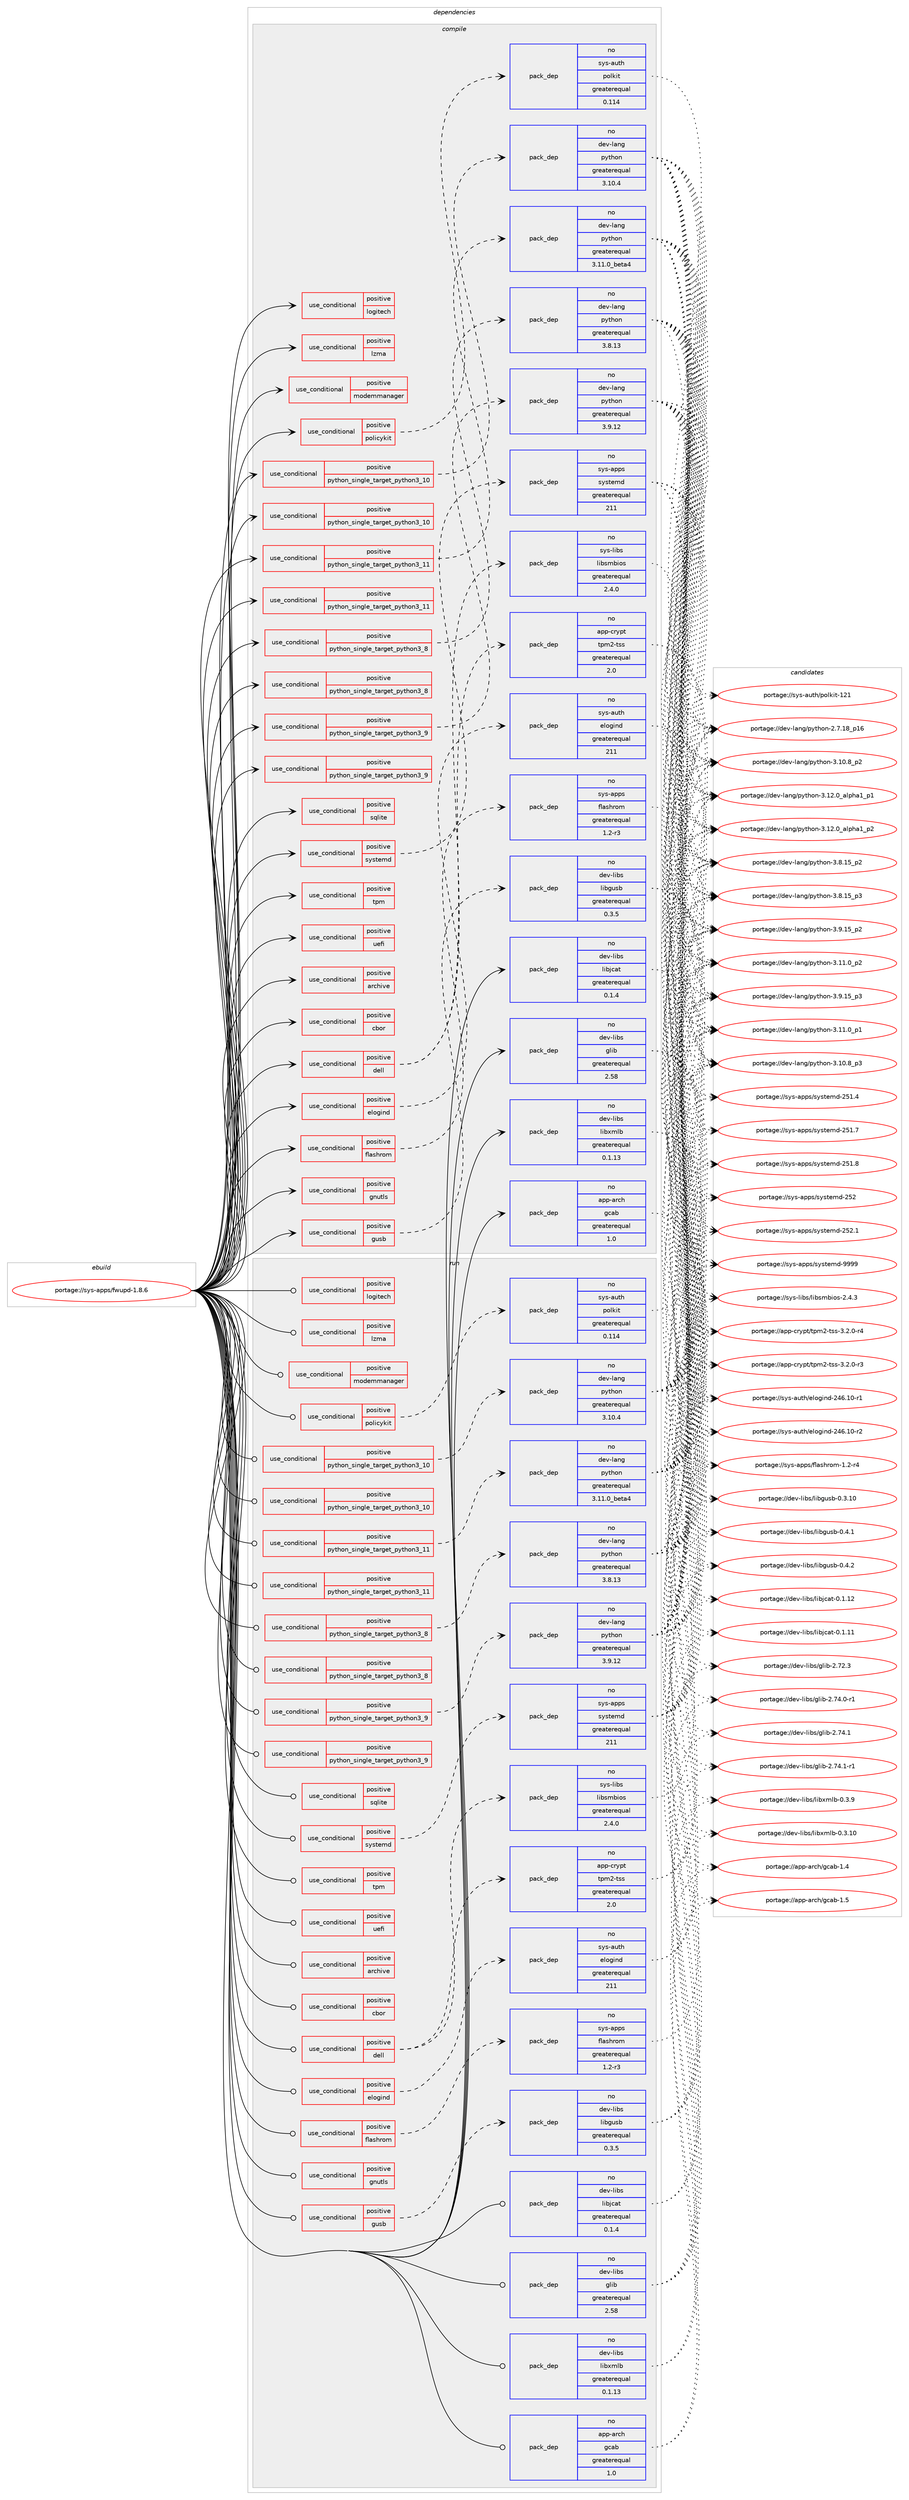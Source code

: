 digraph prolog {

# *************
# Graph options
# *************

newrank=true;
concentrate=true;
compound=true;
graph [rankdir=LR,fontname=Helvetica,fontsize=10,ranksep=1.5];#, ranksep=2.5, nodesep=0.2];
edge  [arrowhead=vee];
node  [fontname=Helvetica,fontsize=10];

# **********
# The ebuild
# **********

subgraph cluster_leftcol {
color=gray;
rank=same;
label=<<i>ebuild</i>>;
id [label="portage://sys-apps/fwupd-1.8.6", color=red, width=4, href="../sys-apps/fwupd-1.8.6.svg"];
}

# ****************
# The dependencies
# ****************

subgraph cluster_midcol {
color=gray;
label=<<i>dependencies</i>>;
subgraph cluster_compile {
fillcolor="#eeeeee";
style=filled;
label=<<i>compile</i>>;
subgraph cond86 {
dependency140 [label=<<TABLE BORDER="0" CELLBORDER="1" CELLSPACING="0" CELLPADDING="4"><TR><TD ROWSPAN="3" CELLPADDING="10">use_conditional</TD></TR><TR><TD>positive</TD></TR><TR><TD>archive</TD></TR></TABLE>>, shape=none, color=red];
# *** BEGIN UNKNOWN DEPENDENCY TYPE (TODO) ***
# dependency140 -> package_dependency(portage://sys-apps/fwupd-1.8.6,install,no,app-arch,libarchive,none,[,,],any_same_slot,[])
# *** END UNKNOWN DEPENDENCY TYPE (TODO) ***

}
id:e -> dependency140:w [weight=20,style="solid",arrowhead="vee"];
subgraph cond87 {
dependency141 [label=<<TABLE BORDER="0" CELLBORDER="1" CELLSPACING="0" CELLPADDING="4"><TR><TD ROWSPAN="3" CELLPADDING="10">use_conditional</TD></TR><TR><TD>positive</TD></TR><TR><TD>cbor</TD></TR></TABLE>>, shape=none, color=red];
# *** BEGIN UNKNOWN DEPENDENCY TYPE (TODO) ***
# dependency141 -> package_dependency(portage://sys-apps/fwupd-1.8.6,install,no,dev-libs,libcbor,none,[,,],[],[])
# *** END UNKNOWN DEPENDENCY TYPE (TODO) ***

}
id:e -> dependency141:w [weight=20,style="solid",arrowhead="vee"];
subgraph cond88 {
dependency142 [label=<<TABLE BORDER="0" CELLBORDER="1" CELLSPACING="0" CELLPADDING="4"><TR><TD ROWSPAN="3" CELLPADDING="10">use_conditional</TD></TR><TR><TD>positive</TD></TR><TR><TD>dell</TD></TR></TABLE>>, shape=none, color=red];
subgraph pack55 {
dependency143 [label=<<TABLE BORDER="0" CELLBORDER="1" CELLSPACING="0" CELLPADDING="4" WIDTH="220"><TR><TD ROWSPAN="6" CELLPADDING="30">pack_dep</TD></TR><TR><TD WIDTH="110">no</TD></TR><TR><TD>app-crypt</TD></TR><TR><TD>tpm2-tss</TD></TR><TR><TD>greaterequal</TD></TR><TR><TD>2.0</TD></TR></TABLE>>, shape=none, color=blue];
}
dependency142:e -> dependency143:w [weight=20,style="dashed",arrowhead="vee"];
subgraph pack56 {
dependency144 [label=<<TABLE BORDER="0" CELLBORDER="1" CELLSPACING="0" CELLPADDING="4" WIDTH="220"><TR><TD ROWSPAN="6" CELLPADDING="30">pack_dep</TD></TR><TR><TD WIDTH="110">no</TD></TR><TR><TD>sys-libs</TD></TR><TR><TD>libsmbios</TD></TR><TR><TD>greaterequal</TD></TR><TR><TD>2.4.0</TD></TR></TABLE>>, shape=none, color=blue];
}
dependency142:e -> dependency144:w [weight=20,style="dashed",arrowhead="vee"];
}
id:e -> dependency142:w [weight=20,style="solid",arrowhead="vee"];
subgraph cond89 {
dependency145 [label=<<TABLE BORDER="0" CELLBORDER="1" CELLSPACING="0" CELLPADDING="4"><TR><TD ROWSPAN="3" CELLPADDING="10">use_conditional</TD></TR><TR><TD>positive</TD></TR><TR><TD>elogind</TD></TR></TABLE>>, shape=none, color=red];
subgraph pack57 {
dependency146 [label=<<TABLE BORDER="0" CELLBORDER="1" CELLSPACING="0" CELLPADDING="4" WIDTH="220"><TR><TD ROWSPAN="6" CELLPADDING="30">pack_dep</TD></TR><TR><TD WIDTH="110">no</TD></TR><TR><TD>sys-auth</TD></TR><TR><TD>elogind</TD></TR><TR><TD>greaterequal</TD></TR><TR><TD>211</TD></TR></TABLE>>, shape=none, color=blue];
}
dependency145:e -> dependency146:w [weight=20,style="dashed",arrowhead="vee"];
}
id:e -> dependency145:w [weight=20,style="solid",arrowhead="vee"];
subgraph cond90 {
dependency147 [label=<<TABLE BORDER="0" CELLBORDER="1" CELLSPACING="0" CELLPADDING="4"><TR><TD ROWSPAN="3" CELLPADDING="10">use_conditional</TD></TR><TR><TD>positive</TD></TR><TR><TD>flashrom</TD></TR></TABLE>>, shape=none, color=red];
subgraph pack58 {
dependency148 [label=<<TABLE BORDER="0" CELLBORDER="1" CELLSPACING="0" CELLPADDING="4" WIDTH="220"><TR><TD ROWSPAN="6" CELLPADDING="30">pack_dep</TD></TR><TR><TD WIDTH="110">no</TD></TR><TR><TD>sys-apps</TD></TR><TR><TD>flashrom</TD></TR><TR><TD>greaterequal</TD></TR><TR><TD>1.2-r3</TD></TR></TABLE>>, shape=none, color=blue];
}
dependency147:e -> dependency148:w [weight=20,style="dashed",arrowhead="vee"];
}
id:e -> dependency147:w [weight=20,style="solid",arrowhead="vee"];
subgraph cond91 {
dependency149 [label=<<TABLE BORDER="0" CELLBORDER="1" CELLSPACING="0" CELLPADDING="4"><TR><TD ROWSPAN="3" CELLPADDING="10">use_conditional</TD></TR><TR><TD>positive</TD></TR><TR><TD>gnutls</TD></TR></TABLE>>, shape=none, color=red];
# *** BEGIN UNKNOWN DEPENDENCY TYPE (TODO) ***
# dependency149 -> package_dependency(portage://sys-apps/fwupd-1.8.6,install,no,net-libs,gnutls,none,[,,],[],[])
# *** END UNKNOWN DEPENDENCY TYPE (TODO) ***

}
id:e -> dependency149:w [weight=20,style="solid",arrowhead="vee"];
subgraph cond92 {
dependency150 [label=<<TABLE BORDER="0" CELLBORDER="1" CELLSPACING="0" CELLPADDING="4"><TR><TD ROWSPAN="3" CELLPADDING="10">use_conditional</TD></TR><TR><TD>positive</TD></TR><TR><TD>gusb</TD></TR></TABLE>>, shape=none, color=red];
subgraph pack59 {
dependency151 [label=<<TABLE BORDER="0" CELLBORDER="1" CELLSPACING="0" CELLPADDING="4" WIDTH="220"><TR><TD ROWSPAN="6" CELLPADDING="30">pack_dep</TD></TR><TR><TD WIDTH="110">no</TD></TR><TR><TD>dev-libs</TD></TR><TR><TD>libgusb</TD></TR><TR><TD>greaterequal</TD></TR><TR><TD>0.3.5</TD></TR></TABLE>>, shape=none, color=blue];
}
dependency150:e -> dependency151:w [weight=20,style="dashed",arrowhead="vee"];
}
id:e -> dependency150:w [weight=20,style="solid",arrowhead="vee"];
subgraph cond93 {
dependency152 [label=<<TABLE BORDER="0" CELLBORDER="1" CELLSPACING="0" CELLPADDING="4"><TR><TD ROWSPAN="3" CELLPADDING="10">use_conditional</TD></TR><TR><TD>positive</TD></TR><TR><TD>logitech</TD></TR></TABLE>>, shape=none, color=red];
# *** BEGIN UNKNOWN DEPENDENCY TYPE (TODO) ***
# dependency152 -> package_dependency(portage://sys-apps/fwupd-1.8.6,install,no,dev-libs,protobuf-c,none,[,,],any_same_slot,[])
# *** END UNKNOWN DEPENDENCY TYPE (TODO) ***

}
id:e -> dependency152:w [weight=20,style="solid",arrowhead="vee"];
subgraph cond94 {
dependency153 [label=<<TABLE BORDER="0" CELLBORDER="1" CELLSPACING="0" CELLPADDING="4"><TR><TD ROWSPAN="3" CELLPADDING="10">use_conditional</TD></TR><TR><TD>positive</TD></TR><TR><TD>lzma</TD></TR></TABLE>>, shape=none, color=red];
# *** BEGIN UNKNOWN DEPENDENCY TYPE (TODO) ***
# dependency153 -> package_dependency(portage://sys-apps/fwupd-1.8.6,install,no,app-arch,xz-utils,none,[,,],[],[])
# *** END UNKNOWN DEPENDENCY TYPE (TODO) ***

}
id:e -> dependency153:w [weight=20,style="solid",arrowhead="vee"];
subgraph cond95 {
dependency154 [label=<<TABLE BORDER="0" CELLBORDER="1" CELLSPACING="0" CELLPADDING="4"><TR><TD ROWSPAN="3" CELLPADDING="10">use_conditional</TD></TR><TR><TD>positive</TD></TR><TR><TD>modemmanager</TD></TR></TABLE>>, shape=none, color=red];
# *** BEGIN UNKNOWN DEPENDENCY TYPE (TODO) ***
# dependency154 -> package_dependency(portage://sys-apps/fwupd-1.8.6,install,no,net-misc,modemmanager,none,[,,],[],[use(enable(qmi),none)])
# *** END UNKNOWN DEPENDENCY TYPE (TODO) ***

}
id:e -> dependency154:w [weight=20,style="solid",arrowhead="vee"];
subgraph cond96 {
dependency155 [label=<<TABLE BORDER="0" CELLBORDER="1" CELLSPACING="0" CELLPADDING="4"><TR><TD ROWSPAN="3" CELLPADDING="10">use_conditional</TD></TR><TR><TD>positive</TD></TR><TR><TD>policykit</TD></TR></TABLE>>, shape=none, color=red];
subgraph pack60 {
dependency156 [label=<<TABLE BORDER="0" CELLBORDER="1" CELLSPACING="0" CELLPADDING="4" WIDTH="220"><TR><TD ROWSPAN="6" CELLPADDING="30">pack_dep</TD></TR><TR><TD WIDTH="110">no</TD></TR><TR><TD>sys-auth</TD></TR><TR><TD>polkit</TD></TR><TR><TD>greaterequal</TD></TR><TR><TD>0.114</TD></TR></TABLE>>, shape=none, color=blue];
}
dependency155:e -> dependency156:w [weight=20,style="dashed",arrowhead="vee"];
}
id:e -> dependency155:w [weight=20,style="solid",arrowhead="vee"];
subgraph cond97 {
dependency157 [label=<<TABLE BORDER="0" CELLBORDER="1" CELLSPACING="0" CELLPADDING="4"><TR><TD ROWSPAN="3" CELLPADDING="10">use_conditional</TD></TR><TR><TD>positive</TD></TR><TR><TD>python_single_target_python3_10</TD></TR></TABLE>>, shape=none, color=red];
subgraph pack61 {
dependency158 [label=<<TABLE BORDER="0" CELLBORDER="1" CELLSPACING="0" CELLPADDING="4" WIDTH="220"><TR><TD ROWSPAN="6" CELLPADDING="30">pack_dep</TD></TR><TR><TD WIDTH="110">no</TD></TR><TR><TD>dev-lang</TD></TR><TR><TD>python</TD></TR><TR><TD>greaterequal</TD></TR><TR><TD>3.10.4</TD></TR></TABLE>>, shape=none, color=blue];
}
dependency157:e -> dependency158:w [weight=20,style="dashed",arrowhead="vee"];
}
id:e -> dependency157:w [weight=20,style="solid",arrowhead="vee"];
subgraph cond98 {
dependency159 [label=<<TABLE BORDER="0" CELLBORDER="1" CELLSPACING="0" CELLPADDING="4"><TR><TD ROWSPAN="3" CELLPADDING="10">use_conditional</TD></TR><TR><TD>positive</TD></TR><TR><TD>python_single_target_python3_10</TD></TR></TABLE>>, shape=none, color=red];
# *** BEGIN UNKNOWN DEPENDENCY TYPE (TODO) ***
# dependency159 -> package_dependency(portage://sys-apps/fwupd-1.8.6,install,no,dev-python,pygobject,none,[,,],[slot(3)],[use(enable(cairo),none),use(enable(python_targets_python3_10),negative)])
# *** END UNKNOWN DEPENDENCY TYPE (TODO) ***

}
id:e -> dependency159:w [weight=20,style="solid",arrowhead="vee"];
subgraph cond99 {
dependency160 [label=<<TABLE BORDER="0" CELLBORDER="1" CELLSPACING="0" CELLPADDING="4"><TR><TD ROWSPAN="3" CELLPADDING="10">use_conditional</TD></TR><TR><TD>positive</TD></TR><TR><TD>python_single_target_python3_11</TD></TR></TABLE>>, shape=none, color=red];
subgraph pack62 {
dependency161 [label=<<TABLE BORDER="0" CELLBORDER="1" CELLSPACING="0" CELLPADDING="4" WIDTH="220"><TR><TD ROWSPAN="6" CELLPADDING="30">pack_dep</TD></TR><TR><TD WIDTH="110">no</TD></TR><TR><TD>dev-lang</TD></TR><TR><TD>python</TD></TR><TR><TD>greaterequal</TD></TR><TR><TD>3.11.0_beta4</TD></TR></TABLE>>, shape=none, color=blue];
}
dependency160:e -> dependency161:w [weight=20,style="dashed",arrowhead="vee"];
}
id:e -> dependency160:w [weight=20,style="solid",arrowhead="vee"];
subgraph cond100 {
dependency162 [label=<<TABLE BORDER="0" CELLBORDER="1" CELLSPACING="0" CELLPADDING="4"><TR><TD ROWSPAN="3" CELLPADDING="10">use_conditional</TD></TR><TR><TD>positive</TD></TR><TR><TD>python_single_target_python3_11</TD></TR></TABLE>>, shape=none, color=red];
# *** BEGIN UNKNOWN DEPENDENCY TYPE (TODO) ***
# dependency162 -> package_dependency(portage://sys-apps/fwupd-1.8.6,install,no,dev-python,pygobject,none,[,,],[slot(3)],[use(enable(cairo),none),use(enable(python_targets_python3_11),negative)])
# *** END UNKNOWN DEPENDENCY TYPE (TODO) ***

}
id:e -> dependency162:w [weight=20,style="solid",arrowhead="vee"];
subgraph cond101 {
dependency163 [label=<<TABLE BORDER="0" CELLBORDER="1" CELLSPACING="0" CELLPADDING="4"><TR><TD ROWSPAN="3" CELLPADDING="10">use_conditional</TD></TR><TR><TD>positive</TD></TR><TR><TD>python_single_target_python3_8</TD></TR></TABLE>>, shape=none, color=red];
subgraph pack63 {
dependency164 [label=<<TABLE BORDER="0" CELLBORDER="1" CELLSPACING="0" CELLPADDING="4" WIDTH="220"><TR><TD ROWSPAN="6" CELLPADDING="30">pack_dep</TD></TR><TR><TD WIDTH="110">no</TD></TR><TR><TD>dev-lang</TD></TR><TR><TD>python</TD></TR><TR><TD>greaterequal</TD></TR><TR><TD>3.8.13</TD></TR></TABLE>>, shape=none, color=blue];
}
dependency163:e -> dependency164:w [weight=20,style="dashed",arrowhead="vee"];
}
id:e -> dependency163:w [weight=20,style="solid",arrowhead="vee"];
subgraph cond102 {
dependency165 [label=<<TABLE BORDER="0" CELLBORDER="1" CELLSPACING="0" CELLPADDING="4"><TR><TD ROWSPAN="3" CELLPADDING="10">use_conditional</TD></TR><TR><TD>positive</TD></TR><TR><TD>python_single_target_python3_8</TD></TR></TABLE>>, shape=none, color=red];
# *** BEGIN UNKNOWN DEPENDENCY TYPE (TODO) ***
# dependency165 -> package_dependency(portage://sys-apps/fwupd-1.8.6,install,no,dev-python,pygobject,none,[,,],[slot(3)],[use(enable(cairo),none),use(enable(python_targets_python3_8),negative)])
# *** END UNKNOWN DEPENDENCY TYPE (TODO) ***

}
id:e -> dependency165:w [weight=20,style="solid",arrowhead="vee"];
subgraph cond103 {
dependency166 [label=<<TABLE BORDER="0" CELLBORDER="1" CELLSPACING="0" CELLPADDING="4"><TR><TD ROWSPAN="3" CELLPADDING="10">use_conditional</TD></TR><TR><TD>positive</TD></TR><TR><TD>python_single_target_python3_9</TD></TR></TABLE>>, shape=none, color=red];
subgraph pack64 {
dependency167 [label=<<TABLE BORDER="0" CELLBORDER="1" CELLSPACING="0" CELLPADDING="4" WIDTH="220"><TR><TD ROWSPAN="6" CELLPADDING="30">pack_dep</TD></TR><TR><TD WIDTH="110">no</TD></TR><TR><TD>dev-lang</TD></TR><TR><TD>python</TD></TR><TR><TD>greaterequal</TD></TR><TR><TD>3.9.12</TD></TR></TABLE>>, shape=none, color=blue];
}
dependency166:e -> dependency167:w [weight=20,style="dashed",arrowhead="vee"];
}
id:e -> dependency166:w [weight=20,style="solid",arrowhead="vee"];
subgraph cond104 {
dependency168 [label=<<TABLE BORDER="0" CELLBORDER="1" CELLSPACING="0" CELLPADDING="4"><TR><TD ROWSPAN="3" CELLPADDING="10">use_conditional</TD></TR><TR><TD>positive</TD></TR><TR><TD>python_single_target_python3_9</TD></TR></TABLE>>, shape=none, color=red];
# *** BEGIN UNKNOWN DEPENDENCY TYPE (TODO) ***
# dependency168 -> package_dependency(portage://sys-apps/fwupd-1.8.6,install,no,dev-python,pygobject,none,[,,],[slot(3)],[use(enable(cairo),none),use(enable(python_targets_python3_9),negative)])
# *** END UNKNOWN DEPENDENCY TYPE (TODO) ***

}
id:e -> dependency168:w [weight=20,style="solid",arrowhead="vee"];
subgraph cond105 {
dependency169 [label=<<TABLE BORDER="0" CELLBORDER="1" CELLSPACING="0" CELLPADDING="4"><TR><TD ROWSPAN="3" CELLPADDING="10">use_conditional</TD></TR><TR><TD>positive</TD></TR><TR><TD>sqlite</TD></TR></TABLE>>, shape=none, color=red];
# *** BEGIN UNKNOWN DEPENDENCY TYPE (TODO) ***
# dependency169 -> package_dependency(portage://sys-apps/fwupd-1.8.6,install,no,dev-db,sqlite,none,[,,],[],[])
# *** END UNKNOWN DEPENDENCY TYPE (TODO) ***

}
id:e -> dependency169:w [weight=20,style="solid",arrowhead="vee"];
subgraph cond106 {
dependency170 [label=<<TABLE BORDER="0" CELLBORDER="1" CELLSPACING="0" CELLPADDING="4"><TR><TD ROWSPAN="3" CELLPADDING="10">use_conditional</TD></TR><TR><TD>positive</TD></TR><TR><TD>systemd</TD></TR></TABLE>>, shape=none, color=red];
subgraph pack65 {
dependency171 [label=<<TABLE BORDER="0" CELLBORDER="1" CELLSPACING="0" CELLPADDING="4" WIDTH="220"><TR><TD ROWSPAN="6" CELLPADDING="30">pack_dep</TD></TR><TR><TD WIDTH="110">no</TD></TR><TR><TD>sys-apps</TD></TR><TR><TD>systemd</TD></TR><TR><TD>greaterequal</TD></TR><TR><TD>211</TD></TR></TABLE>>, shape=none, color=blue];
}
dependency170:e -> dependency171:w [weight=20,style="dashed",arrowhead="vee"];
}
id:e -> dependency170:w [weight=20,style="solid",arrowhead="vee"];
subgraph cond107 {
dependency172 [label=<<TABLE BORDER="0" CELLBORDER="1" CELLSPACING="0" CELLPADDING="4"><TR><TD ROWSPAN="3" CELLPADDING="10">use_conditional</TD></TR><TR><TD>positive</TD></TR><TR><TD>tpm</TD></TR></TABLE>>, shape=none, color=red];
# *** BEGIN UNKNOWN DEPENDENCY TYPE (TODO) ***
# dependency172 -> package_dependency(portage://sys-apps/fwupd-1.8.6,install,no,app-crypt,tpm2-tss,none,[,,],any_same_slot,[])
# *** END UNKNOWN DEPENDENCY TYPE (TODO) ***

}
id:e -> dependency172:w [weight=20,style="solid",arrowhead="vee"];
subgraph cond108 {
dependency173 [label=<<TABLE BORDER="0" CELLBORDER="1" CELLSPACING="0" CELLPADDING="4"><TR><TD ROWSPAN="3" CELLPADDING="10">use_conditional</TD></TR><TR><TD>positive</TD></TR><TR><TD>uefi</TD></TR></TABLE>>, shape=none, color=red];
# *** BEGIN UNKNOWN DEPENDENCY TYPE (TODO) ***
# dependency173 -> package_dependency(portage://sys-apps/fwupd-1.8.6,install,no,sys-apps,fwupd-efi,none,[,,],[],[])
# *** END UNKNOWN DEPENDENCY TYPE (TODO) ***

# *** BEGIN UNKNOWN DEPENDENCY TYPE (TODO) ***
# dependency173 -> package_dependency(portage://sys-apps/fwupd-1.8.6,install,no,sys-boot,efibootmgr,none,[,,],[],[])
# *** END UNKNOWN DEPENDENCY TYPE (TODO) ***

# *** BEGIN UNKNOWN DEPENDENCY TYPE (TODO) ***
# dependency173 -> package_dependency(portage://sys-apps/fwupd-1.8.6,install,no,sys-fs,udisks,none,[,,],[],[])
# *** END UNKNOWN DEPENDENCY TYPE (TODO) ***

# *** BEGIN UNKNOWN DEPENDENCY TYPE (TODO) ***
# dependency173 -> package_dependency(portage://sys-apps/fwupd-1.8.6,install,no,sys-libs,efivar,none,[,,],[],[])
# *** END UNKNOWN DEPENDENCY TYPE (TODO) ***

}
id:e -> dependency173:w [weight=20,style="solid",arrowhead="vee"];
subgraph pack66 {
dependency174 [label=<<TABLE BORDER="0" CELLBORDER="1" CELLSPACING="0" CELLPADDING="4" WIDTH="220"><TR><TD ROWSPAN="6" CELLPADDING="30">pack_dep</TD></TR><TR><TD WIDTH="110">no</TD></TR><TR><TD>app-arch</TD></TR><TR><TD>gcab</TD></TR><TR><TD>greaterequal</TD></TR><TR><TD>1.0</TD></TR></TABLE>>, shape=none, color=blue];
}
id:e -> dependency174:w [weight=20,style="solid",arrowhead="vee"];
# *** BEGIN UNKNOWN DEPENDENCY TYPE (TODO) ***
# id -> package_dependency(portage://sys-apps/fwupd-1.8.6,install,no,app-arch,xz-utils,none,[,,],[],[])
# *** END UNKNOWN DEPENDENCY TYPE (TODO) ***

subgraph pack67 {
dependency175 [label=<<TABLE BORDER="0" CELLBORDER="1" CELLSPACING="0" CELLPADDING="4" WIDTH="220"><TR><TD ROWSPAN="6" CELLPADDING="30">pack_dep</TD></TR><TR><TD WIDTH="110">no</TD></TR><TR><TD>dev-libs</TD></TR><TR><TD>glib</TD></TR><TR><TD>greaterequal</TD></TR><TR><TD>2.58</TD></TR></TABLE>>, shape=none, color=blue];
}
id:e -> dependency175:w [weight=20,style="solid",arrowhead="vee"];
# *** BEGIN UNKNOWN DEPENDENCY TYPE (TODO) ***
# id -> package_dependency(portage://sys-apps/fwupd-1.8.6,install,no,dev-libs,json-glib,none,[,,],[],[])
# *** END UNKNOWN DEPENDENCY TYPE (TODO) ***

# *** BEGIN UNKNOWN DEPENDENCY TYPE (TODO) ***
# id -> package_dependency(portage://sys-apps/fwupd-1.8.6,install,no,dev-libs,libgudev,none,[,,],any_same_slot,[])
# *** END UNKNOWN DEPENDENCY TYPE (TODO) ***

subgraph pack68 {
dependency176 [label=<<TABLE BORDER="0" CELLBORDER="1" CELLSPACING="0" CELLPADDING="4" WIDTH="220"><TR><TD ROWSPAN="6" CELLPADDING="30">pack_dep</TD></TR><TR><TD WIDTH="110">no</TD></TR><TR><TD>dev-libs</TD></TR><TR><TD>libjcat</TD></TR><TR><TD>greaterequal</TD></TR><TR><TD>0.1.4</TD></TR></TABLE>>, shape=none, color=blue];
}
id:e -> dependency176:w [weight=20,style="solid",arrowhead="vee"];
subgraph pack69 {
dependency177 [label=<<TABLE BORDER="0" CELLBORDER="1" CELLSPACING="0" CELLPADDING="4" WIDTH="220"><TR><TD ROWSPAN="6" CELLPADDING="30">pack_dep</TD></TR><TR><TD WIDTH="110">no</TD></TR><TR><TD>dev-libs</TD></TR><TR><TD>libxmlb</TD></TR><TR><TD>greaterequal</TD></TR><TR><TD>0.1.13</TD></TR></TABLE>>, shape=none, color=blue];
}
id:e -> dependency177:w [weight=20,style="solid",arrowhead="vee"];
# *** BEGIN UNKNOWN DEPENDENCY TYPE (TODO) ***
# id -> package_dependency(portage://sys-apps/fwupd-1.8.6,install,no,net-misc,curl,none,[,,],[],[])
# *** END UNKNOWN DEPENDENCY TYPE (TODO) ***

# *** BEGIN UNKNOWN DEPENDENCY TYPE (TODO) ***
# id -> package_dependency(portage://sys-apps/fwupd-1.8.6,install,no,x11-libs,pango,none,[,,],[],[use(enable(introspection),none)])
# *** END UNKNOWN DEPENDENCY TYPE (TODO) ***

}
subgraph cluster_compileandrun {
fillcolor="#eeeeee";
style=filled;
label=<<i>compile and run</i>>;
}
subgraph cluster_run {
fillcolor="#eeeeee";
style=filled;
label=<<i>run</i>>;
subgraph cond109 {
dependency178 [label=<<TABLE BORDER="0" CELLBORDER="1" CELLSPACING="0" CELLPADDING="4"><TR><TD ROWSPAN="3" CELLPADDING="10">use_conditional</TD></TR><TR><TD>positive</TD></TR><TR><TD>archive</TD></TR></TABLE>>, shape=none, color=red];
# *** BEGIN UNKNOWN DEPENDENCY TYPE (TODO) ***
# dependency178 -> package_dependency(portage://sys-apps/fwupd-1.8.6,run,no,app-arch,libarchive,none,[,,],any_same_slot,[])
# *** END UNKNOWN DEPENDENCY TYPE (TODO) ***

}
id:e -> dependency178:w [weight=20,style="solid",arrowhead="odot"];
subgraph cond110 {
dependency179 [label=<<TABLE BORDER="0" CELLBORDER="1" CELLSPACING="0" CELLPADDING="4"><TR><TD ROWSPAN="3" CELLPADDING="10">use_conditional</TD></TR><TR><TD>positive</TD></TR><TR><TD>cbor</TD></TR></TABLE>>, shape=none, color=red];
# *** BEGIN UNKNOWN DEPENDENCY TYPE (TODO) ***
# dependency179 -> package_dependency(portage://sys-apps/fwupd-1.8.6,run,no,dev-libs,libcbor,none,[,,],[],[])
# *** END UNKNOWN DEPENDENCY TYPE (TODO) ***

}
id:e -> dependency179:w [weight=20,style="solid",arrowhead="odot"];
subgraph cond111 {
dependency180 [label=<<TABLE BORDER="0" CELLBORDER="1" CELLSPACING="0" CELLPADDING="4"><TR><TD ROWSPAN="3" CELLPADDING="10">use_conditional</TD></TR><TR><TD>positive</TD></TR><TR><TD>dell</TD></TR></TABLE>>, shape=none, color=red];
subgraph pack70 {
dependency181 [label=<<TABLE BORDER="0" CELLBORDER="1" CELLSPACING="0" CELLPADDING="4" WIDTH="220"><TR><TD ROWSPAN="6" CELLPADDING="30">pack_dep</TD></TR><TR><TD WIDTH="110">no</TD></TR><TR><TD>app-crypt</TD></TR><TR><TD>tpm2-tss</TD></TR><TR><TD>greaterequal</TD></TR><TR><TD>2.0</TD></TR></TABLE>>, shape=none, color=blue];
}
dependency180:e -> dependency181:w [weight=20,style="dashed",arrowhead="vee"];
subgraph pack71 {
dependency182 [label=<<TABLE BORDER="0" CELLBORDER="1" CELLSPACING="0" CELLPADDING="4" WIDTH="220"><TR><TD ROWSPAN="6" CELLPADDING="30">pack_dep</TD></TR><TR><TD WIDTH="110">no</TD></TR><TR><TD>sys-libs</TD></TR><TR><TD>libsmbios</TD></TR><TR><TD>greaterequal</TD></TR><TR><TD>2.4.0</TD></TR></TABLE>>, shape=none, color=blue];
}
dependency180:e -> dependency182:w [weight=20,style="dashed",arrowhead="vee"];
}
id:e -> dependency180:w [weight=20,style="solid",arrowhead="odot"];
subgraph cond112 {
dependency183 [label=<<TABLE BORDER="0" CELLBORDER="1" CELLSPACING="0" CELLPADDING="4"><TR><TD ROWSPAN="3" CELLPADDING="10">use_conditional</TD></TR><TR><TD>positive</TD></TR><TR><TD>elogind</TD></TR></TABLE>>, shape=none, color=red];
subgraph pack72 {
dependency184 [label=<<TABLE BORDER="0" CELLBORDER="1" CELLSPACING="0" CELLPADDING="4" WIDTH="220"><TR><TD ROWSPAN="6" CELLPADDING="30">pack_dep</TD></TR><TR><TD WIDTH="110">no</TD></TR><TR><TD>sys-auth</TD></TR><TR><TD>elogind</TD></TR><TR><TD>greaterequal</TD></TR><TR><TD>211</TD></TR></TABLE>>, shape=none, color=blue];
}
dependency183:e -> dependency184:w [weight=20,style="dashed",arrowhead="vee"];
}
id:e -> dependency183:w [weight=20,style="solid",arrowhead="odot"];
subgraph cond113 {
dependency185 [label=<<TABLE BORDER="0" CELLBORDER="1" CELLSPACING="0" CELLPADDING="4"><TR><TD ROWSPAN="3" CELLPADDING="10">use_conditional</TD></TR><TR><TD>positive</TD></TR><TR><TD>flashrom</TD></TR></TABLE>>, shape=none, color=red];
subgraph pack73 {
dependency186 [label=<<TABLE BORDER="0" CELLBORDER="1" CELLSPACING="0" CELLPADDING="4" WIDTH="220"><TR><TD ROWSPAN="6" CELLPADDING="30">pack_dep</TD></TR><TR><TD WIDTH="110">no</TD></TR><TR><TD>sys-apps</TD></TR><TR><TD>flashrom</TD></TR><TR><TD>greaterequal</TD></TR><TR><TD>1.2-r3</TD></TR></TABLE>>, shape=none, color=blue];
}
dependency185:e -> dependency186:w [weight=20,style="dashed",arrowhead="vee"];
}
id:e -> dependency185:w [weight=20,style="solid",arrowhead="odot"];
subgraph cond114 {
dependency187 [label=<<TABLE BORDER="0" CELLBORDER="1" CELLSPACING="0" CELLPADDING="4"><TR><TD ROWSPAN="3" CELLPADDING="10">use_conditional</TD></TR><TR><TD>positive</TD></TR><TR><TD>gnutls</TD></TR></TABLE>>, shape=none, color=red];
# *** BEGIN UNKNOWN DEPENDENCY TYPE (TODO) ***
# dependency187 -> package_dependency(portage://sys-apps/fwupd-1.8.6,run,no,net-libs,gnutls,none,[,,],[],[])
# *** END UNKNOWN DEPENDENCY TYPE (TODO) ***

}
id:e -> dependency187:w [weight=20,style="solid",arrowhead="odot"];
subgraph cond115 {
dependency188 [label=<<TABLE BORDER="0" CELLBORDER="1" CELLSPACING="0" CELLPADDING="4"><TR><TD ROWSPAN="3" CELLPADDING="10">use_conditional</TD></TR><TR><TD>positive</TD></TR><TR><TD>gusb</TD></TR></TABLE>>, shape=none, color=red];
subgraph pack74 {
dependency189 [label=<<TABLE BORDER="0" CELLBORDER="1" CELLSPACING="0" CELLPADDING="4" WIDTH="220"><TR><TD ROWSPAN="6" CELLPADDING="30">pack_dep</TD></TR><TR><TD WIDTH="110">no</TD></TR><TR><TD>dev-libs</TD></TR><TR><TD>libgusb</TD></TR><TR><TD>greaterequal</TD></TR><TR><TD>0.3.5</TD></TR></TABLE>>, shape=none, color=blue];
}
dependency188:e -> dependency189:w [weight=20,style="dashed",arrowhead="vee"];
}
id:e -> dependency188:w [weight=20,style="solid",arrowhead="odot"];
subgraph cond116 {
dependency190 [label=<<TABLE BORDER="0" CELLBORDER="1" CELLSPACING="0" CELLPADDING="4"><TR><TD ROWSPAN="3" CELLPADDING="10">use_conditional</TD></TR><TR><TD>positive</TD></TR><TR><TD>logitech</TD></TR></TABLE>>, shape=none, color=red];
# *** BEGIN UNKNOWN DEPENDENCY TYPE (TODO) ***
# dependency190 -> package_dependency(portage://sys-apps/fwupd-1.8.6,run,no,dev-libs,protobuf-c,none,[,,],any_same_slot,[])
# *** END UNKNOWN DEPENDENCY TYPE (TODO) ***

}
id:e -> dependency190:w [weight=20,style="solid",arrowhead="odot"];
subgraph cond117 {
dependency191 [label=<<TABLE BORDER="0" CELLBORDER="1" CELLSPACING="0" CELLPADDING="4"><TR><TD ROWSPAN="3" CELLPADDING="10">use_conditional</TD></TR><TR><TD>positive</TD></TR><TR><TD>lzma</TD></TR></TABLE>>, shape=none, color=red];
# *** BEGIN UNKNOWN DEPENDENCY TYPE (TODO) ***
# dependency191 -> package_dependency(portage://sys-apps/fwupd-1.8.6,run,no,app-arch,xz-utils,none,[,,],[],[])
# *** END UNKNOWN DEPENDENCY TYPE (TODO) ***

}
id:e -> dependency191:w [weight=20,style="solid",arrowhead="odot"];
subgraph cond118 {
dependency192 [label=<<TABLE BORDER="0" CELLBORDER="1" CELLSPACING="0" CELLPADDING="4"><TR><TD ROWSPAN="3" CELLPADDING="10">use_conditional</TD></TR><TR><TD>positive</TD></TR><TR><TD>modemmanager</TD></TR></TABLE>>, shape=none, color=red];
# *** BEGIN UNKNOWN DEPENDENCY TYPE (TODO) ***
# dependency192 -> package_dependency(portage://sys-apps/fwupd-1.8.6,run,no,net-misc,modemmanager,none,[,,],[],[use(enable(qmi),none)])
# *** END UNKNOWN DEPENDENCY TYPE (TODO) ***

}
id:e -> dependency192:w [weight=20,style="solid",arrowhead="odot"];
subgraph cond119 {
dependency193 [label=<<TABLE BORDER="0" CELLBORDER="1" CELLSPACING="0" CELLPADDING="4"><TR><TD ROWSPAN="3" CELLPADDING="10">use_conditional</TD></TR><TR><TD>positive</TD></TR><TR><TD>policykit</TD></TR></TABLE>>, shape=none, color=red];
subgraph pack75 {
dependency194 [label=<<TABLE BORDER="0" CELLBORDER="1" CELLSPACING="0" CELLPADDING="4" WIDTH="220"><TR><TD ROWSPAN="6" CELLPADDING="30">pack_dep</TD></TR><TR><TD WIDTH="110">no</TD></TR><TR><TD>sys-auth</TD></TR><TR><TD>polkit</TD></TR><TR><TD>greaterequal</TD></TR><TR><TD>0.114</TD></TR></TABLE>>, shape=none, color=blue];
}
dependency193:e -> dependency194:w [weight=20,style="dashed",arrowhead="vee"];
}
id:e -> dependency193:w [weight=20,style="solid",arrowhead="odot"];
subgraph cond120 {
dependency195 [label=<<TABLE BORDER="0" CELLBORDER="1" CELLSPACING="0" CELLPADDING="4"><TR><TD ROWSPAN="3" CELLPADDING="10">use_conditional</TD></TR><TR><TD>positive</TD></TR><TR><TD>python_single_target_python3_10</TD></TR></TABLE>>, shape=none, color=red];
subgraph pack76 {
dependency196 [label=<<TABLE BORDER="0" CELLBORDER="1" CELLSPACING="0" CELLPADDING="4" WIDTH="220"><TR><TD ROWSPAN="6" CELLPADDING="30">pack_dep</TD></TR><TR><TD WIDTH="110">no</TD></TR><TR><TD>dev-lang</TD></TR><TR><TD>python</TD></TR><TR><TD>greaterequal</TD></TR><TR><TD>3.10.4</TD></TR></TABLE>>, shape=none, color=blue];
}
dependency195:e -> dependency196:w [weight=20,style="dashed",arrowhead="vee"];
}
id:e -> dependency195:w [weight=20,style="solid",arrowhead="odot"];
subgraph cond121 {
dependency197 [label=<<TABLE BORDER="0" CELLBORDER="1" CELLSPACING="0" CELLPADDING="4"><TR><TD ROWSPAN="3" CELLPADDING="10">use_conditional</TD></TR><TR><TD>positive</TD></TR><TR><TD>python_single_target_python3_10</TD></TR></TABLE>>, shape=none, color=red];
# *** BEGIN UNKNOWN DEPENDENCY TYPE (TODO) ***
# dependency197 -> package_dependency(portage://sys-apps/fwupd-1.8.6,run,no,dev-python,pygobject,none,[,,],[slot(3)],[use(enable(cairo),none),use(enable(python_targets_python3_10),negative)])
# *** END UNKNOWN DEPENDENCY TYPE (TODO) ***

}
id:e -> dependency197:w [weight=20,style="solid",arrowhead="odot"];
subgraph cond122 {
dependency198 [label=<<TABLE BORDER="0" CELLBORDER="1" CELLSPACING="0" CELLPADDING="4"><TR><TD ROWSPAN="3" CELLPADDING="10">use_conditional</TD></TR><TR><TD>positive</TD></TR><TR><TD>python_single_target_python3_11</TD></TR></TABLE>>, shape=none, color=red];
subgraph pack77 {
dependency199 [label=<<TABLE BORDER="0" CELLBORDER="1" CELLSPACING="0" CELLPADDING="4" WIDTH="220"><TR><TD ROWSPAN="6" CELLPADDING="30">pack_dep</TD></TR><TR><TD WIDTH="110">no</TD></TR><TR><TD>dev-lang</TD></TR><TR><TD>python</TD></TR><TR><TD>greaterequal</TD></TR><TR><TD>3.11.0_beta4</TD></TR></TABLE>>, shape=none, color=blue];
}
dependency198:e -> dependency199:w [weight=20,style="dashed",arrowhead="vee"];
}
id:e -> dependency198:w [weight=20,style="solid",arrowhead="odot"];
subgraph cond123 {
dependency200 [label=<<TABLE BORDER="0" CELLBORDER="1" CELLSPACING="0" CELLPADDING="4"><TR><TD ROWSPAN="3" CELLPADDING="10">use_conditional</TD></TR><TR><TD>positive</TD></TR><TR><TD>python_single_target_python3_11</TD></TR></TABLE>>, shape=none, color=red];
# *** BEGIN UNKNOWN DEPENDENCY TYPE (TODO) ***
# dependency200 -> package_dependency(portage://sys-apps/fwupd-1.8.6,run,no,dev-python,pygobject,none,[,,],[slot(3)],[use(enable(cairo),none),use(enable(python_targets_python3_11),negative)])
# *** END UNKNOWN DEPENDENCY TYPE (TODO) ***

}
id:e -> dependency200:w [weight=20,style="solid",arrowhead="odot"];
subgraph cond124 {
dependency201 [label=<<TABLE BORDER="0" CELLBORDER="1" CELLSPACING="0" CELLPADDING="4"><TR><TD ROWSPAN="3" CELLPADDING="10">use_conditional</TD></TR><TR><TD>positive</TD></TR><TR><TD>python_single_target_python3_8</TD></TR></TABLE>>, shape=none, color=red];
subgraph pack78 {
dependency202 [label=<<TABLE BORDER="0" CELLBORDER="1" CELLSPACING="0" CELLPADDING="4" WIDTH="220"><TR><TD ROWSPAN="6" CELLPADDING="30">pack_dep</TD></TR><TR><TD WIDTH="110">no</TD></TR><TR><TD>dev-lang</TD></TR><TR><TD>python</TD></TR><TR><TD>greaterequal</TD></TR><TR><TD>3.8.13</TD></TR></TABLE>>, shape=none, color=blue];
}
dependency201:e -> dependency202:w [weight=20,style="dashed",arrowhead="vee"];
}
id:e -> dependency201:w [weight=20,style="solid",arrowhead="odot"];
subgraph cond125 {
dependency203 [label=<<TABLE BORDER="0" CELLBORDER="1" CELLSPACING="0" CELLPADDING="4"><TR><TD ROWSPAN="3" CELLPADDING="10">use_conditional</TD></TR><TR><TD>positive</TD></TR><TR><TD>python_single_target_python3_8</TD></TR></TABLE>>, shape=none, color=red];
# *** BEGIN UNKNOWN DEPENDENCY TYPE (TODO) ***
# dependency203 -> package_dependency(portage://sys-apps/fwupd-1.8.6,run,no,dev-python,pygobject,none,[,,],[slot(3)],[use(enable(cairo),none),use(enable(python_targets_python3_8),negative)])
# *** END UNKNOWN DEPENDENCY TYPE (TODO) ***

}
id:e -> dependency203:w [weight=20,style="solid",arrowhead="odot"];
subgraph cond126 {
dependency204 [label=<<TABLE BORDER="0" CELLBORDER="1" CELLSPACING="0" CELLPADDING="4"><TR><TD ROWSPAN="3" CELLPADDING="10">use_conditional</TD></TR><TR><TD>positive</TD></TR><TR><TD>python_single_target_python3_9</TD></TR></TABLE>>, shape=none, color=red];
subgraph pack79 {
dependency205 [label=<<TABLE BORDER="0" CELLBORDER="1" CELLSPACING="0" CELLPADDING="4" WIDTH="220"><TR><TD ROWSPAN="6" CELLPADDING="30">pack_dep</TD></TR><TR><TD WIDTH="110">no</TD></TR><TR><TD>dev-lang</TD></TR><TR><TD>python</TD></TR><TR><TD>greaterequal</TD></TR><TR><TD>3.9.12</TD></TR></TABLE>>, shape=none, color=blue];
}
dependency204:e -> dependency205:w [weight=20,style="dashed",arrowhead="vee"];
}
id:e -> dependency204:w [weight=20,style="solid",arrowhead="odot"];
subgraph cond127 {
dependency206 [label=<<TABLE BORDER="0" CELLBORDER="1" CELLSPACING="0" CELLPADDING="4"><TR><TD ROWSPAN="3" CELLPADDING="10">use_conditional</TD></TR><TR><TD>positive</TD></TR><TR><TD>python_single_target_python3_9</TD></TR></TABLE>>, shape=none, color=red];
# *** BEGIN UNKNOWN DEPENDENCY TYPE (TODO) ***
# dependency206 -> package_dependency(portage://sys-apps/fwupd-1.8.6,run,no,dev-python,pygobject,none,[,,],[slot(3)],[use(enable(cairo),none),use(enable(python_targets_python3_9),negative)])
# *** END UNKNOWN DEPENDENCY TYPE (TODO) ***

}
id:e -> dependency206:w [weight=20,style="solid",arrowhead="odot"];
subgraph cond128 {
dependency207 [label=<<TABLE BORDER="0" CELLBORDER="1" CELLSPACING="0" CELLPADDING="4"><TR><TD ROWSPAN="3" CELLPADDING="10">use_conditional</TD></TR><TR><TD>positive</TD></TR><TR><TD>sqlite</TD></TR></TABLE>>, shape=none, color=red];
# *** BEGIN UNKNOWN DEPENDENCY TYPE (TODO) ***
# dependency207 -> package_dependency(portage://sys-apps/fwupd-1.8.6,run,no,dev-db,sqlite,none,[,,],[],[])
# *** END UNKNOWN DEPENDENCY TYPE (TODO) ***

}
id:e -> dependency207:w [weight=20,style="solid",arrowhead="odot"];
subgraph cond129 {
dependency208 [label=<<TABLE BORDER="0" CELLBORDER="1" CELLSPACING="0" CELLPADDING="4"><TR><TD ROWSPAN="3" CELLPADDING="10">use_conditional</TD></TR><TR><TD>positive</TD></TR><TR><TD>systemd</TD></TR></TABLE>>, shape=none, color=red];
subgraph pack80 {
dependency209 [label=<<TABLE BORDER="0" CELLBORDER="1" CELLSPACING="0" CELLPADDING="4" WIDTH="220"><TR><TD ROWSPAN="6" CELLPADDING="30">pack_dep</TD></TR><TR><TD WIDTH="110">no</TD></TR><TR><TD>sys-apps</TD></TR><TR><TD>systemd</TD></TR><TR><TD>greaterequal</TD></TR><TR><TD>211</TD></TR></TABLE>>, shape=none, color=blue];
}
dependency208:e -> dependency209:w [weight=20,style="dashed",arrowhead="vee"];
}
id:e -> dependency208:w [weight=20,style="solid",arrowhead="odot"];
subgraph cond130 {
dependency210 [label=<<TABLE BORDER="0" CELLBORDER="1" CELLSPACING="0" CELLPADDING="4"><TR><TD ROWSPAN="3" CELLPADDING="10">use_conditional</TD></TR><TR><TD>positive</TD></TR><TR><TD>tpm</TD></TR></TABLE>>, shape=none, color=red];
# *** BEGIN UNKNOWN DEPENDENCY TYPE (TODO) ***
# dependency210 -> package_dependency(portage://sys-apps/fwupd-1.8.6,run,no,app-crypt,tpm2-tss,none,[,,],any_same_slot,[])
# *** END UNKNOWN DEPENDENCY TYPE (TODO) ***

}
id:e -> dependency210:w [weight=20,style="solid",arrowhead="odot"];
subgraph cond131 {
dependency211 [label=<<TABLE BORDER="0" CELLBORDER="1" CELLSPACING="0" CELLPADDING="4"><TR><TD ROWSPAN="3" CELLPADDING="10">use_conditional</TD></TR><TR><TD>positive</TD></TR><TR><TD>uefi</TD></TR></TABLE>>, shape=none, color=red];
# *** BEGIN UNKNOWN DEPENDENCY TYPE (TODO) ***
# dependency211 -> package_dependency(portage://sys-apps/fwupd-1.8.6,run,no,sys-apps,fwupd-efi,none,[,,],[],[])
# *** END UNKNOWN DEPENDENCY TYPE (TODO) ***

# *** BEGIN UNKNOWN DEPENDENCY TYPE (TODO) ***
# dependency211 -> package_dependency(portage://sys-apps/fwupd-1.8.6,run,no,sys-boot,efibootmgr,none,[,,],[],[])
# *** END UNKNOWN DEPENDENCY TYPE (TODO) ***

# *** BEGIN UNKNOWN DEPENDENCY TYPE (TODO) ***
# dependency211 -> package_dependency(portage://sys-apps/fwupd-1.8.6,run,no,sys-fs,udisks,none,[,,],[],[])
# *** END UNKNOWN DEPENDENCY TYPE (TODO) ***

# *** BEGIN UNKNOWN DEPENDENCY TYPE (TODO) ***
# dependency211 -> package_dependency(portage://sys-apps/fwupd-1.8.6,run,no,sys-libs,efivar,none,[,,],[],[])
# *** END UNKNOWN DEPENDENCY TYPE (TODO) ***

}
id:e -> dependency211:w [weight=20,style="solid",arrowhead="odot"];
subgraph pack81 {
dependency212 [label=<<TABLE BORDER="0" CELLBORDER="1" CELLSPACING="0" CELLPADDING="4" WIDTH="220"><TR><TD ROWSPAN="6" CELLPADDING="30">pack_dep</TD></TR><TR><TD WIDTH="110">no</TD></TR><TR><TD>app-arch</TD></TR><TR><TD>gcab</TD></TR><TR><TD>greaterequal</TD></TR><TR><TD>1.0</TD></TR></TABLE>>, shape=none, color=blue];
}
id:e -> dependency212:w [weight=20,style="solid",arrowhead="odot"];
# *** BEGIN UNKNOWN DEPENDENCY TYPE (TODO) ***
# id -> package_dependency(portage://sys-apps/fwupd-1.8.6,run,no,app-arch,xz-utils,none,[,,],[],[])
# *** END UNKNOWN DEPENDENCY TYPE (TODO) ***

subgraph pack82 {
dependency213 [label=<<TABLE BORDER="0" CELLBORDER="1" CELLSPACING="0" CELLPADDING="4" WIDTH="220"><TR><TD ROWSPAN="6" CELLPADDING="30">pack_dep</TD></TR><TR><TD WIDTH="110">no</TD></TR><TR><TD>dev-libs</TD></TR><TR><TD>glib</TD></TR><TR><TD>greaterequal</TD></TR><TR><TD>2.58</TD></TR></TABLE>>, shape=none, color=blue];
}
id:e -> dependency213:w [weight=20,style="solid",arrowhead="odot"];
# *** BEGIN UNKNOWN DEPENDENCY TYPE (TODO) ***
# id -> package_dependency(portage://sys-apps/fwupd-1.8.6,run,no,dev-libs,json-glib,none,[,,],[],[])
# *** END UNKNOWN DEPENDENCY TYPE (TODO) ***

# *** BEGIN UNKNOWN DEPENDENCY TYPE (TODO) ***
# id -> package_dependency(portage://sys-apps/fwupd-1.8.6,run,no,dev-libs,libgudev,none,[,,],any_same_slot,[])
# *** END UNKNOWN DEPENDENCY TYPE (TODO) ***

subgraph pack83 {
dependency214 [label=<<TABLE BORDER="0" CELLBORDER="1" CELLSPACING="0" CELLPADDING="4" WIDTH="220"><TR><TD ROWSPAN="6" CELLPADDING="30">pack_dep</TD></TR><TR><TD WIDTH="110">no</TD></TR><TR><TD>dev-libs</TD></TR><TR><TD>libjcat</TD></TR><TR><TD>greaterequal</TD></TR><TR><TD>0.1.4</TD></TR></TABLE>>, shape=none, color=blue];
}
id:e -> dependency214:w [weight=20,style="solid",arrowhead="odot"];
subgraph pack84 {
dependency215 [label=<<TABLE BORDER="0" CELLBORDER="1" CELLSPACING="0" CELLPADDING="4" WIDTH="220"><TR><TD ROWSPAN="6" CELLPADDING="30">pack_dep</TD></TR><TR><TD WIDTH="110">no</TD></TR><TR><TD>dev-libs</TD></TR><TR><TD>libxmlb</TD></TR><TR><TD>greaterequal</TD></TR><TR><TD>0.1.13</TD></TR></TABLE>>, shape=none, color=blue];
}
id:e -> dependency215:w [weight=20,style="solid",arrowhead="odot"];
# *** BEGIN UNKNOWN DEPENDENCY TYPE (TODO) ***
# id -> package_dependency(portage://sys-apps/fwupd-1.8.6,run,no,net-misc,curl,none,[,,],[],[])
# *** END UNKNOWN DEPENDENCY TYPE (TODO) ***

# *** BEGIN UNKNOWN DEPENDENCY TYPE (TODO) ***
# id -> package_dependency(portage://sys-apps/fwupd-1.8.6,run,no,sys-apps,dbus,none,[,,],[],[])
# *** END UNKNOWN DEPENDENCY TYPE (TODO) ***

}
}

# **************
# The candidates
# **************

subgraph cluster_choices {
rank=same;
color=gray;
label=<<i>candidates</i>>;

subgraph choice55 {
color=black;
nodesep=1;
choice9711211245991141211121164711611210950451161151154551465046484511451 [label="portage://app-crypt/tpm2-tss-3.2.0-r3", color=red, width=4,href="../app-crypt/tpm2-tss-3.2.0-r3.svg"];
choice9711211245991141211121164711611210950451161151154551465046484511452 [label="portage://app-crypt/tpm2-tss-3.2.0-r4", color=red, width=4,href="../app-crypt/tpm2-tss-3.2.0-r4.svg"];
dependency143:e -> choice9711211245991141211121164711611210950451161151154551465046484511451:w [style=dotted,weight="100"];
dependency143:e -> choice9711211245991141211121164711611210950451161151154551465046484511452:w [style=dotted,weight="100"];
}
subgraph choice56 {
color=black;
nodesep=1;
choice1151211154510810598115471081059811510998105111115455046524651 [label="portage://sys-libs/libsmbios-2.4.3", color=red, width=4,href="../sys-libs/libsmbios-2.4.3.svg"];
dependency144:e -> choice1151211154510810598115471081059811510998105111115455046524651:w [style=dotted,weight="100"];
}
subgraph choice57 {
color=black;
nodesep=1;
choice115121115459711711610447101108111103105110100455052544649484511449 [label="portage://sys-auth/elogind-246.10-r1", color=red, width=4,href="../sys-auth/elogind-246.10-r1.svg"];
choice115121115459711711610447101108111103105110100455052544649484511450 [label="portage://sys-auth/elogind-246.10-r2", color=red, width=4,href="../sys-auth/elogind-246.10-r2.svg"];
dependency146:e -> choice115121115459711711610447101108111103105110100455052544649484511449:w [style=dotted,weight="100"];
dependency146:e -> choice115121115459711711610447101108111103105110100455052544649484511450:w [style=dotted,weight="100"];
}
subgraph choice58 {
color=black;
nodesep=1;
choice11512111545971121121154710210897115104114111109454946504511452 [label="portage://sys-apps/flashrom-1.2-r4", color=red, width=4,href="../sys-apps/flashrom-1.2-r4.svg"];
dependency148:e -> choice11512111545971121121154710210897115104114111109454946504511452:w [style=dotted,weight="100"];
}
subgraph choice59 {
color=black;
nodesep=1;
choice100101118451081059811547108105981031171159845484651464948 [label="portage://dev-libs/libgusb-0.3.10", color=red, width=4,href="../dev-libs/libgusb-0.3.10.svg"];
choice1001011184510810598115471081059810311711598454846524649 [label="portage://dev-libs/libgusb-0.4.1", color=red, width=4,href="../dev-libs/libgusb-0.4.1.svg"];
choice1001011184510810598115471081059810311711598454846524650 [label="portage://dev-libs/libgusb-0.4.2", color=red, width=4,href="../dev-libs/libgusb-0.4.2.svg"];
dependency151:e -> choice100101118451081059811547108105981031171159845484651464948:w [style=dotted,weight="100"];
dependency151:e -> choice1001011184510810598115471081059810311711598454846524649:w [style=dotted,weight="100"];
dependency151:e -> choice1001011184510810598115471081059810311711598454846524650:w [style=dotted,weight="100"];
}
subgraph choice60 {
color=black;
nodesep=1;
choice11512111545971171161044711211110810710511645495049 [label="portage://sys-auth/polkit-121", color=red, width=4,href="../sys-auth/polkit-121.svg"];
dependency156:e -> choice11512111545971171161044711211110810710511645495049:w [style=dotted,weight="100"];
}
subgraph choice61 {
color=black;
nodesep=1;
choice10010111845108971101034711212111610411111045504655464956951124954 [label="portage://dev-lang/python-2.7.18_p16", color=red, width=4,href="../dev-lang/python-2.7.18_p16.svg"];
choice100101118451089711010347112121116104111110455146494846569511250 [label="portage://dev-lang/python-3.10.8_p2", color=red, width=4,href="../dev-lang/python-3.10.8_p2.svg"];
choice100101118451089711010347112121116104111110455146494846569511251 [label="portage://dev-lang/python-3.10.8_p3", color=red, width=4,href="../dev-lang/python-3.10.8_p3.svg"];
choice100101118451089711010347112121116104111110455146494946489511249 [label="portage://dev-lang/python-3.11.0_p1", color=red, width=4,href="../dev-lang/python-3.11.0_p1.svg"];
choice100101118451089711010347112121116104111110455146494946489511250 [label="portage://dev-lang/python-3.11.0_p2", color=red, width=4,href="../dev-lang/python-3.11.0_p2.svg"];
choice10010111845108971101034711212111610411111045514649504648959710811210497499511249 [label="portage://dev-lang/python-3.12.0_alpha1_p1", color=red, width=4,href="../dev-lang/python-3.12.0_alpha1_p1.svg"];
choice10010111845108971101034711212111610411111045514649504648959710811210497499511250 [label="portage://dev-lang/python-3.12.0_alpha1_p2", color=red, width=4,href="../dev-lang/python-3.12.0_alpha1_p2.svg"];
choice100101118451089711010347112121116104111110455146564649539511250 [label="portage://dev-lang/python-3.8.15_p2", color=red, width=4,href="../dev-lang/python-3.8.15_p2.svg"];
choice100101118451089711010347112121116104111110455146564649539511251 [label="portage://dev-lang/python-3.8.15_p3", color=red, width=4,href="../dev-lang/python-3.8.15_p3.svg"];
choice100101118451089711010347112121116104111110455146574649539511250 [label="portage://dev-lang/python-3.9.15_p2", color=red, width=4,href="../dev-lang/python-3.9.15_p2.svg"];
choice100101118451089711010347112121116104111110455146574649539511251 [label="portage://dev-lang/python-3.9.15_p3", color=red, width=4,href="../dev-lang/python-3.9.15_p3.svg"];
dependency158:e -> choice10010111845108971101034711212111610411111045504655464956951124954:w [style=dotted,weight="100"];
dependency158:e -> choice100101118451089711010347112121116104111110455146494846569511250:w [style=dotted,weight="100"];
dependency158:e -> choice100101118451089711010347112121116104111110455146494846569511251:w [style=dotted,weight="100"];
dependency158:e -> choice100101118451089711010347112121116104111110455146494946489511249:w [style=dotted,weight="100"];
dependency158:e -> choice100101118451089711010347112121116104111110455146494946489511250:w [style=dotted,weight="100"];
dependency158:e -> choice10010111845108971101034711212111610411111045514649504648959710811210497499511249:w [style=dotted,weight="100"];
dependency158:e -> choice10010111845108971101034711212111610411111045514649504648959710811210497499511250:w [style=dotted,weight="100"];
dependency158:e -> choice100101118451089711010347112121116104111110455146564649539511250:w [style=dotted,weight="100"];
dependency158:e -> choice100101118451089711010347112121116104111110455146564649539511251:w [style=dotted,weight="100"];
dependency158:e -> choice100101118451089711010347112121116104111110455146574649539511250:w [style=dotted,weight="100"];
dependency158:e -> choice100101118451089711010347112121116104111110455146574649539511251:w [style=dotted,weight="100"];
}
subgraph choice62 {
color=black;
nodesep=1;
choice10010111845108971101034711212111610411111045504655464956951124954 [label="portage://dev-lang/python-2.7.18_p16", color=red, width=4,href="../dev-lang/python-2.7.18_p16.svg"];
choice100101118451089711010347112121116104111110455146494846569511250 [label="portage://dev-lang/python-3.10.8_p2", color=red, width=4,href="../dev-lang/python-3.10.8_p2.svg"];
choice100101118451089711010347112121116104111110455146494846569511251 [label="portage://dev-lang/python-3.10.8_p3", color=red, width=4,href="../dev-lang/python-3.10.8_p3.svg"];
choice100101118451089711010347112121116104111110455146494946489511249 [label="portage://dev-lang/python-3.11.0_p1", color=red, width=4,href="../dev-lang/python-3.11.0_p1.svg"];
choice100101118451089711010347112121116104111110455146494946489511250 [label="portage://dev-lang/python-3.11.0_p2", color=red, width=4,href="../dev-lang/python-3.11.0_p2.svg"];
choice10010111845108971101034711212111610411111045514649504648959710811210497499511249 [label="portage://dev-lang/python-3.12.0_alpha1_p1", color=red, width=4,href="../dev-lang/python-3.12.0_alpha1_p1.svg"];
choice10010111845108971101034711212111610411111045514649504648959710811210497499511250 [label="portage://dev-lang/python-3.12.0_alpha1_p2", color=red, width=4,href="../dev-lang/python-3.12.0_alpha1_p2.svg"];
choice100101118451089711010347112121116104111110455146564649539511250 [label="portage://dev-lang/python-3.8.15_p2", color=red, width=4,href="../dev-lang/python-3.8.15_p2.svg"];
choice100101118451089711010347112121116104111110455146564649539511251 [label="portage://dev-lang/python-3.8.15_p3", color=red, width=4,href="../dev-lang/python-3.8.15_p3.svg"];
choice100101118451089711010347112121116104111110455146574649539511250 [label="portage://dev-lang/python-3.9.15_p2", color=red, width=4,href="../dev-lang/python-3.9.15_p2.svg"];
choice100101118451089711010347112121116104111110455146574649539511251 [label="portage://dev-lang/python-3.9.15_p3", color=red, width=4,href="../dev-lang/python-3.9.15_p3.svg"];
dependency161:e -> choice10010111845108971101034711212111610411111045504655464956951124954:w [style=dotted,weight="100"];
dependency161:e -> choice100101118451089711010347112121116104111110455146494846569511250:w [style=dotted,weight="100"];
dependency161:e -> choice100101118451089711010347112121116104111110455146494846569511251:w [style=dotted,weight="100"];
dependency161:e -> choice100101118451089711010347112121116104111110455146494946489511249:w [style=dotted,weight="100"];
dependency161:e -> choice100101118451089711010347112121116104111110455146494946489511250:w [style=dotted,weight="100"];
dependency161:e -> choice10010111845108971101034711212111610411111045514649504648959710811210497499511249:w [style=dotted,weight="100"];
dependency161:e -> choice10010111845108971101034711212111610411111045514649504648959710811210497499511250:w [style=dotted,weight="100"];
dependency161:e -> choice100101118451089711010347112121116104111110455146564649539511250:w [style=dotted,weight="100"];
dependency161:e -> choice100101118451089711010347112121116104111110455146564649539511251:w [style=dotted,weight="100"];
dependency161:e -> choice100101118451089711010347112121116104111110455146574649539511250:w [style=dotted,weight="100"];
dependency161:e -> choice100101118451089711010347112121116104111110455146574649539511251:w [style=dotted,weight="100"];
}
subgraph choice63 {
color=black;
nodesep=1;
choice10010111845108971101034711212111610411111045504655464956951124954 [label="portage://dev-lang/python-2.7.18_p16", color=red, width=4,href="../dev-lang/python-2.7.18_p16.svg"];
choice100101118451089711010347112121116104111110455146494846569511250 [label="portage://dev-lang/python-3.10.8_p2", color=red, width=4,href="../dev-lang/python-3.10.8_p2.svg"];
choice100101118451089711010347112121116104111110455146494846569511251 [label="portage://dev-lang/python-3.10.8_p3", color=red, width=4,href="../dev-lang/python-3.10.8_p3.svg"];
choice100101118451089711010347112121116104111110455146494946489511249 [label="portage://dev-lang/python-3.11.0_p1", color=red, width=4,href="../dev-lang/python-3.11.0_p1.svg"];
choice100101118451089711010347112121116104111110455146494946489511250 [label="portage://dev-lang/python-3.11.0_p2", color=red, width=4,href="../dev-lang/python-3.11.0_p2.svg"];
choice10010111845108971101034711212111610411111045514649504648959710811210497499511249 [label="portage://dev-lang/python-3.12.0_alpha1_p1", color=red, width=4,href="../dev-lang/python-3.12.0_alpha1_p1.svg"];
choice10010111845108971101034711212111610411111045514649504648959710811210497499511250 [label="portage://dev-lang/python-3.12.0_alpha1_p2", color=red, width=4,href="../dev-lang/python-3.12.0_alpha1_p2.svg"];
choice100101118451089711010347112121116104111110455146564649539511250 [label="portage://dev-lang/python-3.8.15_p2", color=red, width=4,href="../dev-lang/python-3.8.15_p2.svg"];
choice100101118451089711010347112121116104111110455146564649539511251 [label="portage://dev-lang/python-3.8.15_p3", color=red, width=4,href="../dev-lang/python-3.8.15_p3.svg"];
choice100101118451089711010347112121116104111110455146574649539511250 [label="portage://dev-lang/python-3.9.15_p2", color=red, width=4,href="../dev-lang/python-3.9.15_p2.svg"];
choice100101118451089711010347112121116104111110455146574649539511251 [label="portage://dev-lang/python-3.9.15_p3", color=red, width=4,href="../dev-lang/python-3.9.15_p3.svg"];
dependency164:e -> choice10010111845108971101034711212111610411111045504655464956951124954:w [style=dotted,weight="100"];
dependency164:e -> choice100101118451089711010347112121116104111110455146494846569511250:w [style=dotted,weight="100"];
dependency164:e -> choice100101118451089711010347112121116104111110455146494846569511251:w [style=dotted,weight="100"];
dependency164:e -> choice100101118451089711010347112121116104111110455146494946489511249:w [style=dotted,weight="100"];
dependency164:e -> choice100101118451089711010347112121116104111110455146494946489511250:w [style=dotted,weight="100"];
dependency164:e -> choice10010111845108971101034711212111610411111045514649504648959710811210497499511249:w [style=dotted,weight="100"];
dependency164:e -> choice10010111845108971101034711212111610411111045514649504648959710811210497499511250:w [style=dotted,weight="100"];
dependency164:e -> choice100101118451089711010347112121116104111110455146564649539511250:w [style=dotted,weight="100"];
dependency164:e -> choice100101118451089711010347112121116104111110455146564649539511251:w [style=dotted,weight="100"];
dependency164:e -> choice100101118451089711010347112121116104111110455146574649539511250:w [style=dotted,weight="100"];
dependency164:e -> choice100101118451089711010347112121116104111110455146574649539511251:w [style=dotted,weight="100"];
}
subgraph choice64 {
color=black;
nodesep=1;
choice10010111845108971101034711212111610411111045504655464956951124954 [label="portage://dev-lang/python-2.7.18_p16", color=red, width=4,href="../dev-lang/python-2.7.18_p16.svg"];
choice100101118451089711010347112121116104111110455146494846569511250 [label="portage://dev-lang/python-3.10.8_p2", color=red, width=4,href="../dev-lang/python-3.10.8_p2.svg"];
choice100101118451089711010347112121116104111110455146494846569511251 [label="portage://dev-lang/python-3.10.8_p3", color=red, width=4,href="../dev-lang/python-3.10.8_p3.svg"];
choice100101118451089711010347112121116104111110455146494946489511249 [label="portage://dev-lang/python-3.11.0_p1", color=red, width=4,href="../dev-lang/python-3.11.0_p1.svg"];
choice100101118451089711010347112121116104111110455146494946489511250 [label="portage://dev-lang/python-3.11.0_p2", color=red, width=4,href="../dev-lang/python-3.11.0_p2.svg"];
choice10010111845108971101034711212111610411111045514649504648959710811210497499511249 [label="portage://dev-lang/python-3.12.0_alpha1_p1", color=red, width=4,href="../dev-lang/python-3.12.0_alpha1_p1.svg"];
choice10010111845108971101034711212111610411111045514649504648959710811210497499511250 [label="portage://dev-lang/python-3.12.0_alpha1_p2", color=red, width=4,href="../dev-lang/python-3.12.0_alpha1_p2.svg"];
choice100101118451089711010347112121116104111110455146564649539511250 [label="portage://dev-lang/python-3.8.15_p2", color=red, width=4,href="../dev-lang/python-3.8.15_p2.svg"];
choice100101118451089711010347112121116104111110455146564649539511251 [label="portage://dev-lang/python-3.8.15_p3", color=red, width=4,href="../dev-lang/python-3.8.15_p3.svg"];
choice100101118451089711010347112121116104111110455146574649539511250 [label="portage://dev-lang/python-3.9.15_p2", color=red, width=4,href="../dev-lang/python-3.9.15_p2.svg"];
choice100101118451089711010347112121116104111110455146574649539511251 [label="portage://dev-lang/python-3.9.15_p3", color=red, width=4,href="../dev-lang/python-3.9.15_p3.svg"];
dependency167:e -> choice10010111845108971101034711212111610411111045504655464956951124954:w [style=dotted,weight="100"];
dependency167:e -> choice100101118451089711010347112121116104111110455146494846569511250:w [style=dotted,weight="100"];
dependency167:e -> choice100101118451089711010347112121116104111110455146494846569511251:w [style=dotted,weight="100"];
dependency167:e -> choice100101118451089711010347112121116104111110455146494946489511249:w [style=dotted,weight="100"];
dependency167:e -> choice100101118451089711010347112121116104111110455146494946489511250:w [style=dotted,weight="100"];
dependency167:e -> choice10010111845108971101034711212111610411111045514649504648959710811210497499511249:w [style=dotted,weight="100"];
dependency167:e -> choice10010111845108971101034711212111610411111045514649504648959710811210497499511250:w [style=dotted,weight="100"];
dependency167:e -> choice100101118451089711010347112121116104111110455146564649539511250:w [style=dotted,weight="100"];
dependency167:e -> choice100101118451089711010347112121116104111110455146564649539511251:w [style=dotted,weight="100"];
dependency167:e -> choice100101118451089711010347112121116104111110455146574649539511250:w [style=dotted,weight="100"];
dependency167:e -> choice100101118451089711010347112121116104111110455146574649539511251:w [style=dotted,weight="100"];
}
subgraph choice65 {
color=black;
nodesep=1;
choice115121115459711211211547115121115116101109100455053494652 [label="portage://sys-apps/systemd-251.4", color=red, width=4,href="../sys-apps/systemd-251.4.svg"];
choice115121115459711211211547115121115116101109100455053494655 [label="portage://sys-apps/systemd-251.7", color=red, width=4,href="../sys-apps/systemd-251.7.svg"];
choice115121115459711211211547115121115116101109100455053494656 [label="portage://sys-apps/systemd-251.8", color=red, width=4,href="../sys-apps/systemd-251.8.svg"];
choice11512111545971121121154711512111511610110910045505350 [label="portage://sys-apps/systemd-252", color=red, width=4,href="../sys-apps/systemd-252.svg"];
choice115121115459711211211547115121115116101109100455053504649 [label="portage://sys-apps/systemd-252.1", color=red, width=4,href="../sys-apps/systemd-252.1.svg"];
choice1151211154597112112115471151211151161011091004557575757 [label="portage://sys-apps/systemd-9999", color=red, width=4,href="../sys-apps/systemd-9999.svg"];
dependency171:e -> choice115121115459711211211547115121115116101109100455053494652:w [style=dotted,weight="100"];
dependency171:e -> choice115121115459711211211547115121115116101109100455053494655:w [style=dotted,weight="100"];
dependency171:e -> choice115121115459711211211547115121115116101109100455053494656:w [style=dotted,weight="100"];
dependency171:e -> choice11512111545971121121154711512111511610110910045505350:w [style=dotted,weight="100"];
dependency171:e -> choice115121115459711211211547115121115116101109100455053504649:w [style=dotted,weight="100"];
dependency171:e -> choice1151211154597112112115471151211151161011091004557575757:w [style=dotted,weight="100"];
}
subgraph choice66 {
color=black;
nodesep=1;
choice971121124597114991044710399979845494652 [label="portage://app-arch/gcab-1.4", color=red, width=4,href="../app-arch/gcab-1.4.svg"];
choice971121124597114991044710399979845494653 [label="portage://app-arch/gcab-1.5", color=red, width=4,href="../app-arch/gcab-1.5.svg"];
dependency174:e -> choice971121124597114991044710399979845494652:w [style=dotted,weight="100"];
dependency174:e -> choice971121124597114991044710399979845494653:w [style=dotted,weight="100"];
}
subgraph choice67 {
color=black;
nodesep=1;
choice1001011184510810598115471031081059845504655504651 [label="portage://dev-libs/glib-2.72.3", color=red, width=4,href="../dev-libs/glib-2.72.3.svg"];
choice10010111845108105981154710310810598455046555246484511449 [label="portage://dev-libs/glib-2.74.0-r1", color=red, width=4,href="../dev-libs/glib-2.74.0-r1.svg"];
choice1001011184510810598115471031081059845504655524649 [label="portage://dev-libs/glib-2.74.1", color=red, width=4,href="../dev-libs/glib-2.74.1.svg"];
choice10010111845108105981154710310810598455046555246494511449 [label="portage://dev-libs/glib-2.74.1-r1", color=red, width=4,href="../dev-libs/glib-2.74.1-r1.svg"];
dependency175:e -> choice1001011184510810598115471031081059845504655504651:w [style=dotted,weight="100"];
dependency175:e -> choice10010111845108105981154710310810598455046555246484511449:w [style=dotted,weight="100"];
dependency175:e -> choice1001011184510810598115471031081059845504655524649:w [style=dotted,weight="100"];
dependency175:e -> choice10010111845108105981154710310810598455046555246494511449:w [style=dotted,weight="100"];
}
subgraph choice68 {
color=black;
nodesep=1;
choice10010111845108105981154710810598106999711645484649464949 [label="portage://dev-libs/libjcat-0.1.11", color=red, width=4,href="../dev-libs/libjcat-0.1.11.svg"];
choice10010111845108105981154710810598106999711645484649464950 [label="portage://dev-libs/libjcat-0.1.12", color=red, width=4,href="../dev-libs/libjcat-0.1.12.svg"];
dependency176:e -> choice10010111845108105981154710810598106999711645484649464949:w [style=dotted,weight="100"];
dependency176:e -> choice10010111845108105981154710810598106999711645484649464950:w [style=dotted,weight="100"];
}
subgraph choice69 {
color=black;
nodesep=1;
choice100101118451081059811547108105981201091089845484651464948 [label="portage://dev-libs/libxmlb-0.3.10", color=red, width=4,href="../dev-libs/libxmlb-0.3.10.svg"];
choice1001011184510810598115471081059812010910898454846514657 [label="portage://dev-libs/libxmlb-0.3.9", color=red, width=4,href="../dev-libs/libxmlb-0.3.9.svg"];
dependency177:e -> choice100101118451081059811547108105981201091089845484651464948:w [style=dotted,weight="100"];
dependency177:e -> choice1001011184510810598115471081059812010910898454846514657:w [style=dotted,weight="100"];
}
subgraph choice70 {
color=black;
nodesep=1;
choice9711211245991141211121164711611210950451161151154551465046484511451 [label="portage://app-crypt/tpm2-tss-3.2.0-r3", color=red, width=4,href="../app-crypt/tpm2-tss-3.2.0-r3.svg"];
choice9711211245991141211121164711611210950451161151154551465046484511452 [label="portage://app-crypt/tpm2-tss-3.2.0-r4", color=red, width=4,href="../app-crypt/tpm2-tss-3.2.0-r4.svg"];
dependency181:e -> choice9711211245991141211121164711611210950451161151154551465046484511451:w [style=dotted,weight="100"];
dependency181:e -> choice9711211245991141211121164711611210950451161151154551465046484511452:w [style=dotted,weight="100"];
}
subgraph choice71 {
color=black;
nodesep=1;
choice1151211154510810598115471081059811510998105111115455046524651 [label="portage://sys-libs/libsmbios-2.4.3", color=red, width=4,href="../sys-libs/libsmbios-2.4.3.svg"];
dependency182:e -> choice1151211154510810598115471081059811510998105111115455046524651:w [style=dotted,weight="100"];
}
subgraph choice72 {
color=black;
nodesep=1;
choice115121115459711711610447101108111103105110100455052544649484511449 [label="portage://sys-auth/elogind-246.10-r1", color=red, width=4,href="../sys-auth/elogind-246.10-r1.svg"];
choice115121115459711711610447101108111103105110100455052544649484511450 [label="portage://sys-auth/elogind-246.10-r2", color=red, width=4,href="../sys-auth/elogind-246.10-r2.svg"];
dependency184:e -> choice115121115459711711610447101108111103105110100455052544649484511449:w [style=dotted,weight="100"];
dependency184:e -> choice115121115459711711610447101108111103105110100455052544649484511450:w [style=dotted,weight="100"];
}
subgraph choice73 {
color=black;
nodesep=1;
choice11512111545971121121154710210897115104114111109454946504511452 [label="portage://sys-apps/flashrom-1.2-r4", color=red, width=4,href="../sys-apps/flashrom-1.2-r4.svg"];
dependency186:e -> choice11512111545971121121154710210897115104114111109454946504511452:w [style=dotted,weight="100"];
}
subgraph choice74 {
color=black;
nodesep=1;
choice100101118451081059811547108105981031171159845484651464948 [label="portage://dev-libs/libgusb-0.3.10", color=red, width=4,href="../dev-libs/libgusb-0.3.10.svg"];
choice1001011184510810598115471081059810311711598454846524649 [label="portage://dev-libs/libgusb-0.4.1", color=red, width=4,href="../dev-libs/libgusb-0.4.1.svg"];
choice1001011184510810598115471081059810311711598454846524650 [label="portage://dev-libs/libgusb-0.4.2", color=red, width=4,href="../dev-libs/libgusb-0.4.2.svg"];
dependency189:e -> choice100101118451081059811547108105981031171159845484651464948:w [style=dotted,weight="100"];
dependency189:e -> choice1001011184510810598115471081059810311711598454846524649:w [style=dotted,weight="100"];
dependency189:e -> choice1001011184510810598115471081059810311711598454846524650:w [style=dotted,weight="100"];
}
subgraph choice75 {
color=black;
nodesep=1;
choice11512111545971171161044711211110810710511645495049 [label="portage://sys-auth/polkit-121", color=red, width=4,href="../sys-auth/polkit-121.svg"];
dependency194:e -> choice11512111545971171161044711211110810710511645495049:w [style=dotted,weight="100"];
}
subgraph choice76 {
color=black;
nodesep=1;
choice10010111845108971101034711212111610411111045504655464956951124954 [label="portage://dev-lang/python-2.7.18_p16", color=red, width=4,href="../dev-lang/python-2.7.18_p16.svg"];
choice100101118451089711010347112121116104111110455146494846569511250 [label="portage://dev-lang/python-3.10.8_p2", color=red, width=4,href="../dev-lang/python-3.10.8_p2.svg"];
choice100101118451089711010347112121116104111110455146494846569511251 [label="portage://dev-lang/python-3.10.8_p3", color=red, width=4,href="../dev-lang/python-3.10.8_p3.svg"];
choice100101118451089711010347112121116104111110455146494946489511249 [label="portage://dev-lang/python-3.11.0_p1", color=red, width=4,href="../dev-lang/python-3.11.0_p1.svg"];
choice100101118451089711010347112121116104111110455146494946489511250 [label="portage://dev-lang/python-3.11.0_p2", color=red, width=4,href="../dev-lang/python-3.11.0_p2.svg"];
choice10010111845108971101034711212111610411111045514649504648959710811210497499511249 [label="portage://dev-lang/python-3.12.0_alpha1_p1", color=red, width=4,href="../dev-lang/python-3.12.0_alpha1_p1.svg"];
choice10010111845108971101034711212111610411111045514649504648959710811210497499511250 [label="portage://dev-lang/python-3.12.0_alpha1_p2", color=red, width=4,href="../dev-lang/python-3.12.0_alpha1_p2.svg"];
choice100101118451089711010347112121116104111110455146564649539511250 [label="portage://dev-lang/python-3.8.15_p2", color=red, width=4,href="../dev-lang/python-3.8.15_p2.svg"];
choice100101118451089711010347112121116104111110455146564649539511251 [label="portage://dev-lang/python-3.8.15_p3", color=red, width=4,href="../dev-lang/python-3.8.15_p3.svg"];
choice100101118451089711010347112121116104111110455146574649539511250 [label="portage://dev-lang/python-3.9.15_p2", color=red, width=4,href="../dev-lang/python-3.9.15_p2.svg"];
choice100101118451089711010347112121116104111110455146574649539511251 [label="portage://dev-lang/python-3.9.15_p3", color=red, width=4,href="../dev-lang/python-3.9.15_p3.svg"];
dependency196:e -> choice10010111845108971101034711212111610411111045504655464956951124954:w [style=dotted,weight="100"];
dependency196:e -> choice100101118451089711010347112121116104111110455146494846569511250:w [style=dotted,weight="100"];
dependency196:e -> choice100101118451089711010347112121116104111110455146494846569511251:w [style=dotted,weight="100"];
dependency196:e -> choice100101118451089711010347112121116104111110455146494946489511249:w [style=dotted,weight="100"];
dependency196:e -> choice100101118451089711010347112121116104111110455146494946489511250:w [style=dotted,weight="100"];
dependency196:e -> choice10010111845108971101034711212111610411111045514649504648959710811210497499511249:w [style=dotted,weight="100"];
dependency196:e -> choice10010111845108971101034711212111610411111045514649504648959710811210497499511250:w [style=dotted,weight="100"];
dependency196:e -> choice100101118451089711010347112121116104111110455146564649539511250:w [style=dotted,weight="100"];
dependency196:e -> choice100101118451089711010347112121116104111110455146564649539511251:w [style=dotted,weight="100"];
dependency196:e -> choice100101118451089711010347112121116104111110455146574649539511250:w [style=dotted,weight="100"];
dependency196:e -> choice100101118451089711010347112121116104111110455146574649539511251:w [style=dotted,weight="100"];
}
subgraph choice77 {
color=black;
nodesep=1;
choice10010111845108971101034711212111610411111045504655464956951124954 [label="portage://dev-lang/python-2.7.18_p16", color=red, width=4,href="../dev-lang/python-2.7.18_p16.svg"];
choice100101118451089711010347112121116104111110455146494846569511250 [label="portage://dev-lang/python-3.10.8_p2", color=red, width=4,href="../dev-lang/python-3.10.8_p2.svg"];
choice100101118451089711010347112121116104111110455146494846569511251 [label="portage://dev-lang/python-3.10.8_p3", color=red, width=4,href="../dev-lang/python-3.10.8_p3.svg"];
choice100101118451089711010347112121116104111110455146494946489511249 [label="portage://dev-lang/python-3.11.0_p1", color=red, width=4,href="../dev-lang/python-3.11.0_p1.svg"];
choice100101118451089711010347112121116104111110455146494946489511250 [label="portage://dev-lang/python-3.11.0_p2", color=red, width=4,href="../dev-lang/python-3.11.0_p2.svg"];
choice10010111845108971101034711212111610411111045514649504648959710811210497499511249 [label="portage://dev-lang/python-3.12.0_alpha1_p1", color=red, width=4,href="../dev-lang/python-3.12.0_alpha1_p1.svg"];
choice10010111845108971101034711212111610411111045514649504648959710811210497499511250 [label="portage://dev-lang/python-3.12.0_alpha1_p2", color=red, width=4,href="../dev-lang/python-3.12.0_alpha1_p2.svg"];
choice100101118451089711010347112121116104111110455146564649539511250 [label="portage://dev-lang/python-3.8.15_p2", color=red, width=4,href="../dev-lang/python-3.8.15_p2.svg"];
choice100101118451089711010347112121116104111110455146564649539511251 [label="portage://dev-lang/python-3.8.15_p3", color=red, width=4,href="../dev-lang/python-3.8.15_p3.svg"];
choice100101118451089711010347112121116104111110455146574649539511250 [label="portage://dev-lang/python-3.9.15_p2", color=red, width=4,href="../dev-lang/python-3.9.15_p2.svg"];
choice100101118451089711010347112121116104111110455146574649539511251 [label="portage://dev-lang/python-3.9.15_p3", color=red, width=4,href="../dev-lang/python-3.9.15_p3.svg"];
dependency199:e -> choice10010111845108971101034711212111610411111045504655464956951124954:w [style=dotted,weight="100"];
dependency199:e -> choice100101118451089711010347112121116104111110455146494846569511250:w [style=dotted,weight="100"];
dependency199:e -> choice100101118451089711010347112121116104111110455146494846569511251:w [style=dotted,weight="100"];
dependency199:e -> choice100101118451089711010347112121116104111110455146494946489511249:w [style=dotted,weight="100"];
dependency199:e -> choice100101118451089711010347112121116104111110455146494946489511250:w [style=dotted,weight="100"];
dependency199:e -> choice10010111845108971101034711212111610411111045514649504648959710811210497499511249:w [style=dotted,weight="100"];
dependency199:e -> choice10010111845108971101034711212111610411111045514649504648959710811210497499511250:w [style=dotted,weight="100"];
dependency199:e -> choice100101118451089711010347112121116104111110455146564649539511250:w [style=dotted,weight="100"];
dependency199:e -> choice100101118451089711010347112121116104111110455146564649539511251:w [style=dotted,weight="100"];
dependency199:e -> choice100101118451089711010347112121116104111110455146574649539511250:w [style=dotted,weight="100"];
dependency199:e -> choice100101118451089711010347112121116104111110455146574649539511251:w [style=dotted,weight="100"];
}
subgraph choice78 {
color=black;
nodesep=1;
choice10010111845108971101034711212111610411111045504655464956951124954 [label="portage://dev-lang/python-2.7.18_p16", color=red, width=4,href="../dev-lang/python-2.7.18_p16.svg"];
choice100101118451089711010347112121116104111110455146494846569511250 [label="portage://dev-lang/python-3.10.8_p2", color=red, width=4,href="../dev-lang/python-3.10.8_p2.svg"];
choice100101118451089711010347112121116104111110455146494846569511251 [label="portage://dev-lang/python-3.10.8_p3", color=red, width=4,href="../dev-lang/python-3.10.8_p3.svg"];
choice100101118451089711010347112121116104111110455146494946489511249 [label="portage://dev-lang/python-3.11.0_p1", color=red, width=4,href="../dev-lang/python-3.11.0_p1.svg"];
choice100101118451089711010347112121116104111110455146494946489511250 [label="portage://dev-lang/python-3.11.0_p2", color=red, width=4,href="../dev-lang/python-3.11.0_p2.svg"];
choice10010111845108971101034711212111610411111045514649504648959710811210497499511249 [label="portage://dev-lang/python-3.12.0_alpha1_p1", color=red, width=4,href="../dev-lang/python-3.12.0_alpha1_p1.svg"];
choice10010111845108971101034711212111610411111045514649504648959710811210497499511250 [label="portage://dev-lang/python-3.12.0_alpha1_p2", color=red, width=4,href="../dev-lang/python-3.12.0_alpha1_p2.svg"];
choice100101118451089711010347112121116104111110455146564649539511250 [label="portage://dev-lang/python-3.8.15_p2", color=red, width=4,href="../dev-lang/python-3.8.15_p2.svg"];
choice100101118451089711010347112121116104111110455146564649539511251 [label="portage://dev-lang/python-3.8.15_p3", color=red, width=4,href="../dev-lang/python-3.8.15_p3.svg"];
choice100101118451089711010347112121116104111110455146574649539511250 [label="portage://dev-lang/python-3.9.15_p2", color=red, width=4,href="../dev-lang/python-3.9.15_p2.svg"];
choice100101118451089711010347112121116104111110455146574649539511251 [label="portage://dev-lang/python-3.9.15_p3", color=red, width=4,href="../dev-lang/python-3.9.15_p3.svg"];
dependency202:e -> choice10010111845108971101034711212111610411111045504655464956951124954:w [style=dotted,weight="100"];
dependency202:e -> choice100101118451089711010347112121116104111110455146494846569511250:w [style=dotted,weight="100"];
dependency202:e -> choice100101118451089711010347112121116104111110455146494846569511251:w [style=dotted,weight="100"];
dependency202:e -> choice100101118451089711010347112121116104111110455146494946489511249:w [style=dotted,weight="100"];
dependency202:e -> choice100101118451089711010347112121116104111110455146494946489511250:w [style=dotted,weight="100"];
dependency202:e -> choice10010111845108971101034711212111610411111045514649504648959710811210497499511249:w [style=dotted,weight="100"];
dependency202:e -> choice10010111845108971101034711212111610411111045514649504648959710811210497499511250:w [style=dotted,weight="100"];
dependency202:e -> choice100101118451089711010347112121116104111110455146564649539511250:w [style=dotted,weight="100"];
dependency202:e -> choice100101118451089711010347112121116104111110455146564649539511251:w [style=dotted,weight="100"];
dependency202:e -> choice100101118451089711010347112121116104111110455146574649539511250:w [style=dotted,weight="100"];
dependency202:e -> choice100101118451089711010347112121116104111110455146574649539511251:w [style=dotted,weight="100"];
}
subgraph choice79 {
color=black;
nodesep=1;
choice10010111845108971101034711212111610411111045504655464956951124954 [label="portage://dev-lang/python-2.7.18_p16", color=red, width=4,href="../dev-lang/python-2.7.18_p16.svg"];
choice100101118451089711010347112121116104111110455146494846569511250 [label="portage://dev-lang/python-3.10.8_p2", color=red, width=4,href="../dev-lang/python-3.10.8_p2.svg"];
choice100101118451089711010347112121116104111110455146494846569511251 [label="portage://dev-lang/python-3.10.8_p3", color=red, width=4,href="../dev-lang/python-3.10.8_p3.svg"];
choice100101118451089711010347112121116104111110455146494946489511249 [label="portage://dev-lang/python-3.11.0_p1", color=red, width=4,href="../dev-lang/python-3.11.0_p1.svg"];
choice100101118451089711010347112121116104111110455146494946489511250 [label="portage://dev-lang/python-3.11.0_p2", color=red, width=4,href="../dev-lang/python-3.11.0_p2.svg"];
choice10010111845108971101034711212111610411111045514649504648959710811210497499511249 [label="portage://dev-lang/python-3.12.0_alpha1_p1", color=red, width=4,href="../dev-lang/python-3.12.0_alpha1_p1.svg"];
choice10010111845108971101034711212111610411111045514649504648959710811210497499511250 [label="portage://dev-lang/python-3.12.0_alpha1_p2", color=red, width=4,href="../dev-lang/python-3.12.0_alpha1_p2.svg"];
choice100101118451089711010347112121116104111110455146564649539511250 [label="portage://dev-lang/python-3.8.15_p2", color=red, width=4,href="../dev-lang/python-3.8.15_p2.svg"];
choice100101118451089711010347112121116104111110455146564649539511251 [label="portage://dev-lang/python-3.8.15_p3", color=red, width=4,href="../dev-lang/python-3.8.15_p3.svg"];
choice100101118451089711010347112121116104111110455146574649539511250 [label="portage://dev-lang/python-3.9.15_p2", color=red, width=4,href="../dev-lang/python-3.9.15_p2.svg"];
choice100101118451089711010347112121116104111110455146574649539511251 [label="portage://dev-lang/python-3.9.15_p3", color=red, width=4,href="../dev-lang/python-3.9.15_p3.svg"];
dependency205:e -> choice10010111845108971101034711212111610411111045504655464956951124954:w [style=dotted,weight="100"];
dependency205:e -> choice100101118451089711010347112121116104111110455146494846569511250:w [style=dotted,weight="100"];
dependency205:e -> choice100101118451089711010347112121116104111110455146494846569511251:w [style=dotted,weight="100"];
dependency205:e -> choice100101118451089711010347112121116104111110455146494946489511249:w [style=dotted,weight="100"];
dependency205:e -> choice100101118451089711010347112121116104111110455146494946489511250:w [style=dotted,weight="100"];
dependency205:e -> choice10010111845108971101034711212111610411111045514649504648959710811210497499511249:w [style=dotted,weight="100"];
dependency205:e -> choice10010111845108971101034711212111610411111045514649504648959710811210497499511250:w [style=dotted,weight="100"];
dependency205:e -> choice100101118451089711010347112121116104111110455146564649539511250:w [style=dotted,weight="100"];
dependency205:e -> choice100101118451089711010347112121116104111110455146564649539511251:w [style=dotted,weight="100"];
dependency205:e -> choice100101118451089711010347112121116104111110455146574649539511250:w [style=dotted,weight="100"];
dependency205:e -> choice100101118451089711010347112121116104111110455146574649539511251:w [style=dotted,weight="100"];
}
subgraph choice80 {
color=black;
nodesep=1;
choice115121115459711211211547115121115116101109100455053494652 [label="portage://sys-apps/systemd-251.4", color=red, width=4,href="../sys-apps/systemd-251.4.svg"];
choice115121115459711211211547115121115116101109100455053494655 [label="portage://sys-apps/systemd-251.7", color=red, width=4,href="../sys-apps/systemd-251.7.svg"];
choice115121115459711211211547115121115116101109100455053494656 [label="portage://sys-apps/systemd-251.8", color=red, width=4,href="../sys-apps/systemd-251.8.svg"];
choice11512111545971121121154711512111511610110910045505350 [label="portage://sys-apps/systemd-252", color=red, width=4,href="../sys-apps/systemd-252.svg"];
choice115121115459711211211547115121115116101109100455053504649 [label="portage://sys-apps/systemd-252.1", color=red, width=4,href="../sys-apps/systemd-252.1.svg"];
choice1151211154597112112115471151211151161011091004557575757 [label="portage://sys-apps/systemd-9999", color=red, width=4,href="../sys-apps/systemd-9999.svg"];
dependency209:e -> choice115121115459711211211547115121115116101109100455053494652:w [style=dotted,weight="100"];
dependency209:e -> choice115121115459711211211547115121115116101109100455053494655:w [style=dotted,weight="100"];
dependency209:e -> choice115121115459711211211547115121115116101109100455053494656:w [style=dotted,weight="100"];
dependency209:e -> choice11512111545971121121154711512111511610110910045505350:w [style=dotted,weight="100"];
dependency209:e -> choice115121115459711211211547115121115116101109100455053504649:w [style=dotted,weight="100"];
dependency209:e -> choice1151211154597112112115471151211151161011091004557575757:w [style=dotted,weight="100"];
}
subgraph choice81 {
color=black;
nodesep=1;
choice971121124597114991044710399979845494652 [label="portage://app-arch/gcab-1.4", color=red, width=4,href="../app-arch/gcab-1.4.svg"];
choice971121124597114991044710399979845494653 [label="portage://app-arch/gcab-1.5", color=red, width=4,href="../app-arch/gcab-1.5.svg"];
dependency212:e -> choice971121124597114991044710399979845494652:w [style=dotted,weight="100"];
dependency212:e -> choice971121124597114991044710399979845494653:w [style=dotted,weight="100"];
}
subgraph choice82 {
color=black;
nodesep=1;
choice1001011184510810598115471031081059845504655504651 [label="portage://dev-libs/glib-2.72.3", color=red, width=4,href="../dev-libs/glib-2.72.3.svg"];
choice10010111845108105981154710310810598455046555246484511449 [label="portage://dev-libs/glib-2.74.0-r1", color=red, width=4,href="../dev-libs/glib-2.74.0-r1.svg"];
choice1001011184510810598115471031081059845504655524649 [label="portage://dev-libs/glib-2.74.1", color=red, width=4,href="../dev-libs/glib-2.74.1.svg"];
choice10010111845108105981154710310810598455046555246494511449 [label="portage://dev-libs/glib-2.74.1-r1", color=red, width=4,href="../dev-libs/glib-2.74.1-r1.svg"];
dependency213:e -> choice1001011184510810598115471031081059845504655504651:w [style=dotted,weight="100"];
dependency213:e -> choice10010111845108105981154710310810598455046555246484511449:w [style=dotted,weight="100"];
dependency213:e -> choice1001011184510810598115471031081059845504655524649:w [style=dotted,weight="100"];
dependency213:e -> choice10010111845108105981154710310810598455046555246494511449:w [style=dotted,weight="100"];
}
subgraph choice83 {
color=black;
nodesep=1;
choice10010111845108105981154710810598106999711645484649464949 [label="portage://dev-libs/libjcat-0.1.11", color=red, width=4,href="../dev-libs/libjcat-0.1.11.svg"];
choice10010111845108105981154710810598106999711645484649464950 [label="portage://dev-libs/libjcat-0.1.12", color=red, width=4,href="../dev-libs/libjcat-0.1.12.svg"];
dependency214:e -> choice10010111845108105981154710810598106999711645484649464949:w [style=dotted,weight="100"];
dependency214:e -> choice10010111845108105981154710810598106999711645484649464950:w [style=dotted,weight="100"];
}
subgraph choice84 {
color=black;
nodesep=1;
choice100101118451081059811547108105981201091089845484651464948 [label="portage://dev-libs/libxmlb-0.3.10", color=red, width=4,href="../dev-libs/libxmlb-0.3.10.svg"];
choice1001011184510810598115471081059812010910898454846514657 [label="portage://dev-libs/libxmlb-0.3.9", color=red, width=4,href="../dev-libs/libxmlb-0.3.9.svg"];
dependency215:e -> choice100101118451081059811547108105981201091089845484651464948:w [style=dotted,weight="100"];
dependency215:e -> choice1001011184510810598115471081059812010910898454846514657:w [style=dotted,weight="100"];
}
}

}
